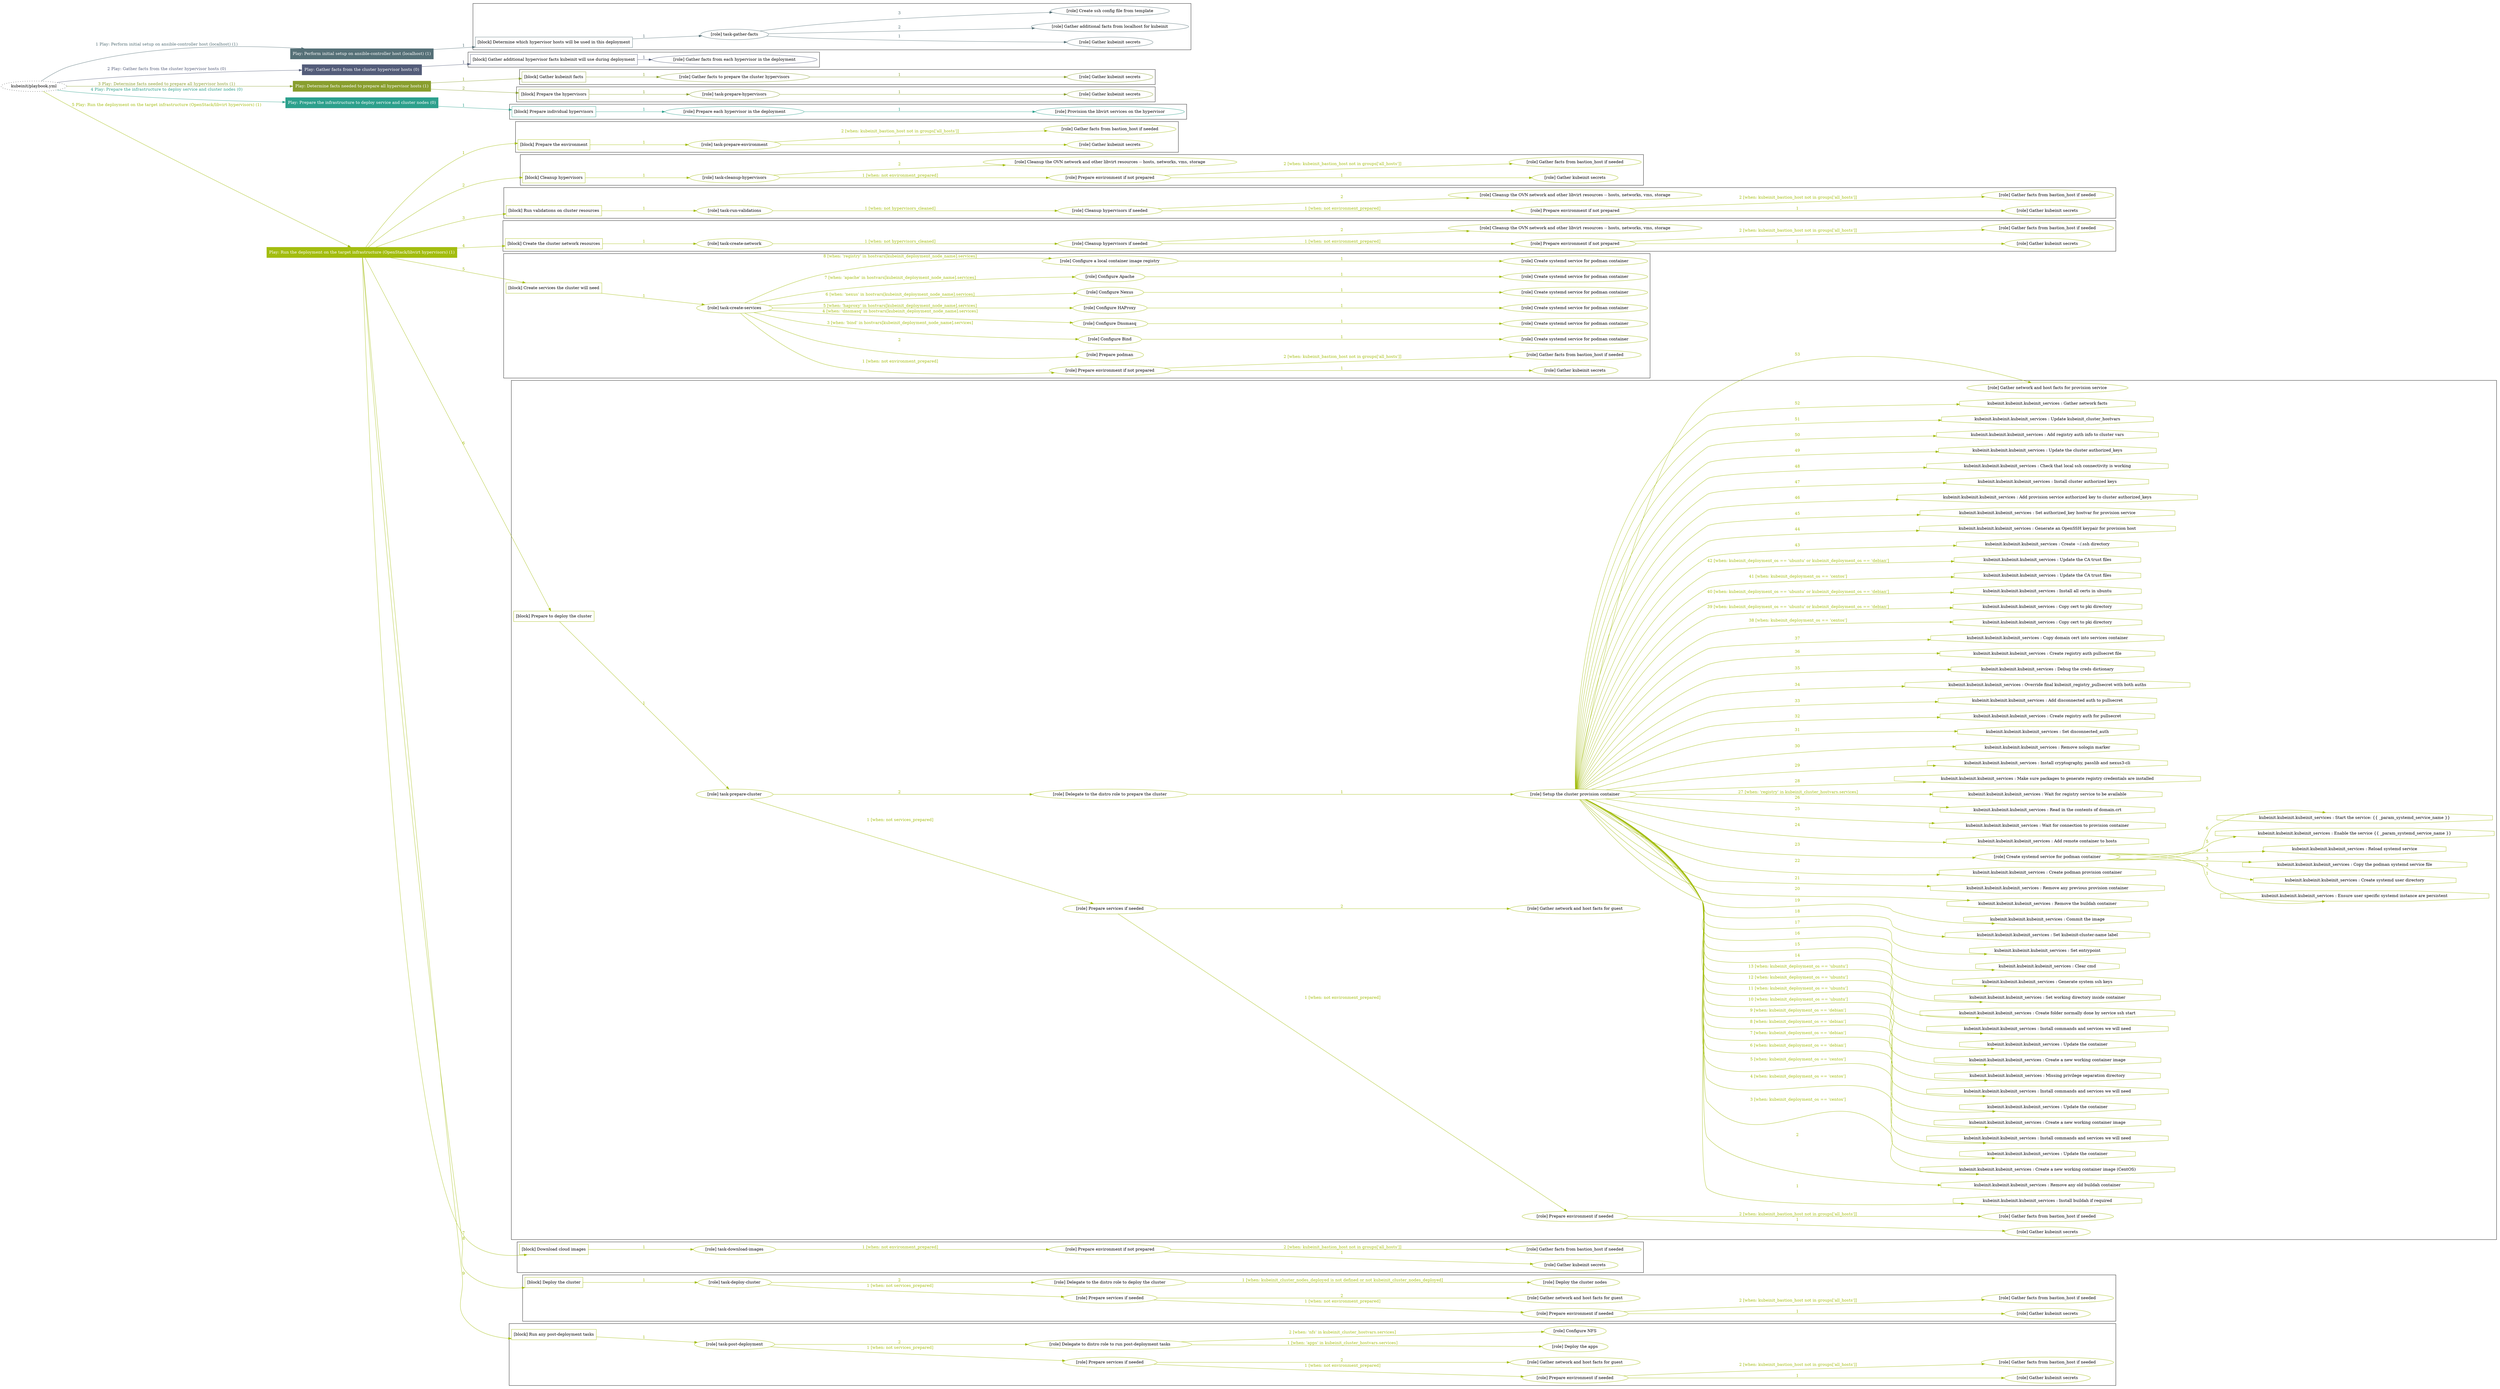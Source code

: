 digraph {
	graph [concentrate=true ordering=in rankdir=LR ratio=fill]
	edge [esep=5 sep=10]
	"kubeinit/playbook.yml" [URL="/home/runner/work/kubeinit/kubeinit/kubeinit/playbook.yml" id=playbook_a632f826 style=dotted]
	"kubeinit/playbook.yml" -> play_9674a303 [label="1 Play: Perform initial setup on ansible-controller host (localhost) (1)" color="#557077" fontcolor="#557077" id=edge_play_9674a303 labeltooltip="1 Play: Perform initial setup on ansible-controller host (localhost) (1)" tooltip="1 Play: Perform initial setup on ansible-controller host (localhost) (1)"]
	subgraph "Play: Perform initial setup on ansible-controller host (localhost) (1)" {
		play_9674a303 [label="Play: Perform initial setup on ansible-controller host (localhost) (1)" URL="/home/runner/work/kubeinit/kubeinit/kubeinit/playbook.yml" color="#557077" fontcolor="#ffffff" id=play_9674a303 shape=box style=filled tooltip=localhost]
		play_9674a303 -> block_162747a9 [label=1 color="#557077" fontcolor="#557077" id=edge_block_162747a9 labeltooltip=1 tooltip=1]
		subgraph cluster_block_162747a9 {
			block_162747a9 [label="[block] Determine which hypervisor hosts will be used in this deployment" URL="/home/runner/work/kubeinit/kubeinit/kubeinit/playbook.yml" color="#557077" id=block_162747a9 labeltooltip="Determine which hypervisor hosts will be used in this deployment" shape=box tooltip="Determine which hypervisor hosts will be used in this deployment"]
			block_162747a9 -> role_673b3d75 [label="1 " color="#557077" fontcolor="#557077" id=edge_role_673b3d75 labeltooltip="1 " tooltip="1 "]
			subgraph "task-gather-facts" {
				role_673b3d75 [label="[role] task-gather-facts" URL="/home/runner/work/kubeinit/kubeinit/kubeinit/playbook.yml" color="#557077" id=role_673b3d75 tooltip="task-gather-facts"]
				role_673b3d75 -> role_a5f816ec [label="1 " color="#557077" fontcolor="#557077" id=edge_role_a5f816ec labeltooltip="1 " tooltip="1 "]
				subgraph "Gather kubeinit secrets" {
					role_a5f816ec [label="[role] Gather kubeinit secrets" URL="/home/runner/.ansible/collections/ansible_collections/kubeinit/kubeinit/roles/kubeinit_prepare/tasks/build_hypervisors_group.yml" color="#557077" id=role_a5f816ec tooltip="Gather kubeinit secrets"]
				}
				role_673b3d75 -> role_d6e6ee54 [label="2 " color="#557077" fontcolor="#557077" id=edge_role_d6e6ee54 labeltooltip="2 " tooltip="2 "]
				subgraph "Gather additional facts from localhost for kubeinit" {
					role_d6e6ee54 [label="[role] Gather additional facts from localhost for kubeinit" URL="/home/runner/.ansible/collections/ansible_collections/kubeinit/kubeinit/roles/kubeinit_prepare/tasks/build_hypervisors_group.yml" color="#557077" id=role_d6e6ee54 tooltip="Gather additional facts from localhost for kubeinit"]
				}
				role_673b3d75 -> role_87aea44a [label="3 " color="#557077" fontcolor="#557077" id=edge_role_87aea44a labeltooltip="3 " tooltip="3 "]
				subgraph "Create ssh config file from template" {
					role_87aea44a [label="[role] Create ssh config file from template" URL="/home/runner/.ansible/collections/ansible_collections/kubeinit/kubeinit/roles/kubeinit_prepare/tasks/build_hypervisors_group.yml" color="#557077" id=role_87aea44a tooltip="Create ssh config file from template"]
				}
			}
		}
	}
	"kubeinit/playbook.yml" -> play_f3bf971f [label="2 Play: Gather facts from the cluster hypervisor hosts (0)" color="#535c79" fontcolor="#535c79" id=edge_play_f3bf971f labeltooltip="2 Play: Gather facts from the cluster hypervisor hosts (0)" tooltip="2 Play: Gather facts from the cluster hypervisor hosts (0)"]
	subgraph "Play: Gather facts from the cluster hypervisor hosts (0)" {
		play_f3bf971f [label="Play: Gather facts from the cluster hypervisor hosts (0)" URL="/home/runner/work/kubeinit/kubeinit/kubeinit/playbook.yml" color="#535c79" fontcolor="#ffffff" id=play_f3bf971f shape=box style=filled tooltip="Play: Gather facts from the cluster hypervisor hosts (0)"]
		play_f3bf971f -> block_d5301394 [label=1 color="#535c79" fontcolor="#535c79" id=edge_block_d5301394 labeltooltip=1 tooltip=1]
		subgraph cluster_block_d5301394 {
			block_d5301394 [label="[block] Gather additional hypervisor facts kubeinit will use during deployment" URL="/home/runner/work/kubeinit/kubeinit/kubeinit/playbook.yml" color="#535c79" id=block_d5301394 labeltooltip="Gather additional hypervisor facts kubeinit will use during deployment" shape=box tooltip="Gather additional hypervisor facts kubeinit will use during deployment"]
			block_d5301394 -> role_b87852f8 [label="1 " color="#535c79" fontcolor="#535c79" id=edge_role_b87852f8 labeltooltip="1 " tooltip="1 "]
			subgraph "Gather facts from each hypervisor in the deployment" {
				role_b87852f8 [label="[role] Gather facts from each hypervisor in the deployment" URL="/home/runner/work/kubeinit/kubeinit/kubeinit/playbook.yml" color="#535c79" id=role_b87852f8 tooltip="Gather facts from each hypervisor in the deployment"]
			}
		}
	}
	"kubeinit/playbook.yml" -> play_5647a0cd [label="3 Play: Determine facts needed to prepare all hypervisor hosts (1)" color="#899e2e" fontcolor="#899e2e" id=edge_play_5647a0cd labeltooltip="3 Play: Determine facts needed to prepare all hypervisor hosts (1)" tooltip="3 Play: Determine facts needed to prepare all hypervisor hosts (1)"]
	subgraph "Play: Determine facts needed to prepare all hypervisor hosts (1)" {
		play_5647a0cd [label="Play: Determine facts needed to prepare all hypervisor hosts (1)" URL="/home/runner/work/kubeinit/kubeinit/kubeinit/playbook.yml" color="#899e2e" fontcolor="#ffffff" id=play_5647a0cd shape=box style=filled tooltip=localhost]
		play_5647a0cd -> block_e08b53ac [label=1 color="#899e2e" fontcolor="#899e2e" id=edge_block_e08b53ac labeltooltip=1 tooltip=1]
		subgraph cluster_block_e08b53ac {
			block_e08b53ac [label="[block] Gather kubeinit facts" URL="/home/runner/work/kubeinit/kubeinit/kubeinit/playbook.yml" color="#899e2e" id=block_e08b53ac labeltooltip="Gather kubeinit facts" shape=box tooltip="Gather kubeinit facts"]
			block_e08b53ac -> role_13b5220b [label="1 " color="#899e2e" fontcolor="#899e2e" id=edge_role_13b5220b labeltooltip="1 " tooltip="1 "]
			subgraph "Gather facts to prepare the cluster hypervisors" {
				role_13b5220b [label="[role] Gather facts to prepare the cluster hypervisors" URL="/home/runner/work/kubeinit/kubeinit/kubeinit/playbook.yml" color="#899e2e" id=role_13b5220b tooltip="Gather facts to prepare the cluster hypervisors"]
				role_13b5220b -> role_8ccbd034 [label="1 " color="#899e2e" fontcolor="#899e2e" id=edge_role_8ccbd034 labeltooltip="1 " tooltip="1 "]
				subgraph "Gather kubeinit secrets" {
					role_8ccbd034 [label="[role] Gather kubeinit secrets" URL="/home/runner/.ansible/collections/ansible_collections/kubeinit/kubeinit/roles/kubeinit_prepare/tasks/gather_kubeinit_facts.yml" color="#899e2e" id=role_8ccbd034 tooltip="Gather kubeinit secrets"]
				}
			}
		}
		play_5647a0cd -> block_71c6e910 [label=2 color="#899e2e" fontcolor="#899e2e" id=edge_block_71c6e910 labeltooltip=2 tooltip=2]
		subgraph cluster_block_71c6e910 {
			block_71c6e910 [label="[block] Prepare the hypervisors" URL="/home/runner/work/kubeinit/kubeinit/kubeinit/playbook.yml" color="#899e2e" id=block_71c6e910 labeltooltip="Prepare the hypervisors" shape=box tooltip="Prepare the hypervisors"]
			block_71c6e910 -> role_43d01c28 [label="1 " color="#899e2e" fontcolor="#899e2e" id=edge_role_43d01c28 labeltooltip="1 " tooltip="1 "]
			subgraph "task-prepare-hypervisors" {
				role_43d01c28 [label="[role] task-prepare-hypervisors" URL="/home/runner/work/kubeinit/kubeinit/kubeinit/playbook.yml" color="#899e2e" id=role_43d01c28 tooltip="task-prepare-hypervisors"]
				role_43d01c28 -> role_349bad9b [label="1 " color="#899e2e" fontcolor="#899e2e" id=edge_role_349bad9b labeltooltip="1 " tooltip="1 "]
				subgraph "Gather kubeinit secrets" {
					role_349bad9b [label="[role] Gather kubeinit secrets" URL="/home/runner/.ansible/collections/ansible_collections/kubeinit/kubeinit/roles/kubeinit_prepare/tasks/gather_kubeinit_facts.yml" color="#899e2e" id=role_349bad9b tooltip="Gather kubeinit secrets"]
				}
			}
		}
	}
	"kubeinit/playbook.yml" -> play_9a07c97b [label="4 Play: Prepare the infrastructure to deploy service and cluster nodes (0)" color="#2ca08c" fontcolor="#2ca08c" id=edge_play_9a07c97b labeltooltip="4 Play: Prepare the infrastructure to deploy service and cluster nodes (0)" tooltip="4 Play: Prepare the infrastructure to deploy service and cluster nodes (0)"]
	subgraph "Play: Prepare the infrastructure to deploy service and cluster nodes (0)" {
		play_9a07c97b [label="Play: Prepare the infrastructure to deploy service and cluster nodes (0)" URL="/home/runner/work/kubeinit/kubeinit/kubeinit/playbook.yml" color="#2ca08c" fontcolor="#ffffff" id=play_9a07c97b shape=box style=filled tooltip="Play: Prepare the infrastructure to deploy service and cluster nodes (0)"]
		play_9a07c97b -> block_fed92675 [label=1 color="#2ca08c" fontcolor="#2ca08c" id=edge_block_fed92675 labeltooltip=1 tooltip=1]
		subgraph cluster_block_fed92675 {
			block_fed92675 [label="[block] Prepare individual hypervisors" URL="/home/runner/work/kubeinit/kubeinit/kubeinit/playbook.yml" color="#2ca08c" id=block_fed92675 labeltooltip="Prepare individual hypervisors" shape=box tooltip="Prepare individual hypervisors"]
			block_fed92675 -> role_569fb4f8 [label="1 " color="#2ca08c" fontcolor="#2ca08c" id=edge_role_569fb4f8 labeltooltip="1 " tooltip="1 "]
			subgraph "Prepare each hypervisor in the deployment" {
				role_569fb4f8 [label="[role] Prepare each hypervisor in the deployment" URL="/home/runner/work/kubeinit/kubeinit/kubeinit/playbook.yml" color="#2ca08c" id=role_569fb4f8 tooltip="Prepare each hypervisor in the deployment"]
				role_569fb4f8 -> role_07f8f0bb [label="1 " color="#2ca08c" fontcolor="#2ca08c" id=edge_role_07f8f0bb labeltooltip="1 " tooltip="1 "]
				subgraph "Provision the libvirt services on the hypervisor" {
					role_07f8f0bb [label="[role] Provision the libvirt services on the hypervisor" URL="/home/runner/.ansible/collections/ansible_collections/kubeinit/kubeinit/roles/kubeinit_prepare/tasks/prepare_hypervisor.yml" color="#2ca08c" id=role_07f8f0bb tooltip="Provision the libvirt services on the hypervisor"]
				}
			}
		}
	}
	"kubeinit/playbook.yml" -> play_1643a492 [label="5 Play: Run the deployment on the target infrastructure (OpenStack/libvirt hypervisors) (1)" color="#a3bd0f" fontcolor="#a3bd0f" id=edge_play_1643a492 labeltooltip="5 Play: Run the deployment on the target infrastructure (OpenStack/libvirt hypervisors) (1)" tooltip="5 Play: Run the deployment on the target infrastructure (OpenStack/libvirt hypervisors) (1)"]
	subgraph "Play: Run the deployment on the target infrastructure (OpenStack/libvirt hypervisors) (1)" {
		play_1643a492 [label="Play: Run the deployment on the target infrastructure (OpenStack/libvirt hypervisors) (1)" URL="/home/runner/work/kubeinit/kubeinit/kubeinit/playbook.yml" color="#a3bd0f" fontcolor="#ffffff" id=play_1643a492 shape=box style=filled tooltip=localhost]
		play_1643a492 -> block_18097b3b [label=1 color="#a3bd0f" fontcolor="#a3bd0f" id=edge_block_18097b3b labeltooltip=1 tooltip=1]
		subgraph cluster_block_18097b3b {
			block_18097b3b [label="[block] Prepare the environment" URL="/home/runner/work/kubeinit/kubeinit/kubeinit/playbook.yml" color="#a3bd0f" id=block_18097b3b labeltooltip="Prepare the environment" shape=box tooltip="Prepare the environment"]
			block_18097b3b -> role_00b7b7d6 [label="1 " color="#a3bd0f" fontcolor="#a3bd0f" id=edge_role_00b7b7d6 labeltooltip="1 " tooltip="1 "]
			subgraph "task-prepare-environment" {
				role_00b7b7d6 [label="[role] task-prepare-environment" URL="/home/runner/work/kubeinit/kubeinit/kubeinit/playbook.yml" color="#a3bd0f" id=role_00b7b7d6 tooltip="task-prepare-environment"]
				role_00b7b7d6 -> role_fbdf80bf [label="1 " color="#a3bd0f" fontcolor="#a3bd0f" id=edge_role_fbdf80bf labeltooltip="1 " tooltip="1 "]
				subgraph "Gather kubeinit secrets" {
					role_fbdf80bf [label="[role] Gather kubeinit secrets" URL="/home/runner/.ansible/collections/ansible_collections/kubeinit/kubeinit/roles/kubeinit_prepare/tasks/gather_kubeinit_facts.yml" color="#a3bd0f" id=role_fbdf80bf tooltip="Gather kubeinit secrets"]
				}
				role_00b7b7d6 -> role_d4a0616b [label="2 [when: kubeinit_bastion_host not in groups['all_hosts']]" color="#a3bd0f" fontcolor="#a3bd0f" id=edge_role_d4a0616b labeltooltip="2 [when: kubeinit_bastion_host not in groups['all_hosts']]" tooltip="2 [when: kubeinit_bastion_host not in groups['all_hosts']]"]
				subgraph "Gather facts from bastion_host if needed" {
					role_d4a0616b [label="[role] Gather facts from bastion_host if needed" URL="/home/runner/.ansible/collections/ansible_collections/kubeinit/kubeinit/roles/kubeinit_prepare/tasks/main.yml" color="#a3bd0f" id=role_d4a0616b tooltip="Gather facts from bastion_host if needed"]
				}
			}
		}
		play_1643a492 -> block_8260ab45 [label=2 color="#a3bd0f" fontcolor="#a3bd0f" id=edge_block_8260ab45 labeltooltip=2 tooltip=2]
		subgraph cluster_block_8260ab45 {
			block_8260ab45 [label="[block] Cleanup hypervisors" URL="/home/runner/work/kubeinit/kubeinit/kubeinit/playbook.yml" color="#a3bd0f" id=block_8260ab45 labeltooltip="Cleanup hypervisors" shape=box tooltip="Cleanup hypervisors"]
			block_8260ab45 -> role_1976cf3b [label="1 " color="#a3bd0f" fontcolor="#a3bd0f" id=edge_role_1976cf3b labeltooltip="1 " tooltip="1 "]
			subgraph "task-cleanup-hypervisors" {
				role_1976cf3b [label="[role] task-cleanup-hypervisors" URL="/home/runner/work/kubeinit/kubeinit/kubeinit/playbook.yml" color="#a3bd0f" id=role_1976cf3b tooltip="task-cleanup-hypervisors"]
				role_1976cf3b -> role_c8881a4a [label="1 [when: not environment_prepared]" color="#a3bd0f" fontcolor="#a3bd0f" id=edge_role_c8881a4a labeltooltip="1 [when: not environment_prepared]" tooltip="1 [when: not environment_prepared]"]
				subgraph "Prepare environment if not prepared" {
					role_c8881a4a [label="[role] Prepare environment if not prepared" URL="/home/runner/.ansible/collections/ansible_collections/kubeinit/kubeinit/roles/kubeinit_libvirt/tasks/cleanup_hypervisors.yml" color="#a3bd0f" id=role_c8881a4a tooltip="Prepare environment if not prepared"]
					role_c8881a4a -> role_481656c1 [label="1 " color="#a3bd0f" fontcolor="#a3bd0f" id=edge_role_481656c1 labeltooltip="1 " tooltip="1 "]
					subgraph "Gather kubeinit secrets" {
						role_481656c1 [label="[role] Gather kubeinit secrets" URL="/home/runner/.ansible/collections/ansible_collections/kubeinit/kubeinit/roles/kubeinit_prepare/tasks/gather_kubeinit_facts.yml" color="#a3bd0f" id=role_481656c1 tooltip="Gather kubeinit secrets"]
					}
					role_c8881a4a -> role_919a9567 [label="2 [when: kubeinit_bastion_host not in groups['all_hosts']]" color="#a3bd0f" fontcolor="#a3bd0f" id=edge_role_919a9567 labeltooltip="2 [when: kubeinit_bastion_host not in groups['all_hosts']]" tooltip="2 [when: kubeinit_bastion_host not in groups['all_hosts']]"]
					subgraph "Gather facts from bastion_host if needed" {
						role_919a9567 [label="[role] Gather facts from bastion_host if needed" URL="/home/runner/.ansible/collections/ansible_collections/kubeinit/kubeinit/roles/kubeinit_prepare/tasks/main.yml" color="#a3bd0f" id=role_919a9567 tooltip="Gather facts from bastion_host if needed"]
					}
				}
				role_1976cf3b -> role_fd5755ea [label="2 " color="#a3bd0f" fontcolor="#a3bd0f" id=edge_role_fd5755ea labeltooltip="2 " tooltip="2 "]
				subgraph "Cleanup the OVN network and other libvirt resources -- hosts, networks, vms, storage" {
					role_fd5755ea [label="[role] Cleanup the OVN network and other libvirt resources -- hosts, networks, vms, storage" URL="/home/runner/.ansible/collections/ansible_collections/kubeinit/kubeinit/roles/kubeinit_libvirt/tasks/cleanup_hypervisors.yml" color="#a3bd0f" id=role_fd5755ea tooltip="Cleanup the OVN network and other libvirt resources -- hosts, networks, vms, storage"]
				}
			}
		}
		play_1643a492 -> block_39700ca4 [label=3 color="#a3bd0f" fontcolor="#a3bd0f" id=edge_block_39700ca4 labeltooltip=3 tooltip=3]
		subgraph cluster_block_39700ca4 {
			block_39700ca4 [label="[block] Run validations on cluster resources" URL="/home/runner/work/kubeinit/kubeinit/kubeinit/playbook.yml" color="#a3bd0f" id=block_39700ca4 labeltooltip="Run validations on cluster resources" shape=box tooltip="Run validations on cluster resources"]
			block_39700ca4 -> role_9ddbf188 [label="1 " color="#a3bd0f" fontcolor="#a3bd0f" id=edge_role_9ddbf188 labeltooltip="1 " tooltip="1 "]
			subgraph "task-run-validations" {
				role_9ddbf188 [label="[role] task-run-validations" URL="/home/runner/work/kubeinit/kubeinit/kubeinit/playbook.yml" color="#a3bd0f" id=role_9ddbf188 tooltip="task-run-validations"]
				role_9ddbf188 -> role_b42ff6dc [label="1 [when: not hypervisors_cleaned]" color="#a3bd0f" fontcolor="#a3bd0f" id=edge_role_b42ff6dc labeltooltip="1 [when: not hypervisors_cleaned]" tooltip="1 [when: not hypervisors_cleaned]"]
				subgraph "Cleanup hypervisors if needed" {
					role_b42ff6dc [label="[role] Cleanup hypervisors if needed" URL="/home/runner/.ansible/collections/ansible_collections/kubeinit/kubeinit/roles/kubeinit_validations/tasks/main.yml" color="#a3bd0f" id=role_b42ff6dc tooltip="Cleanup hypervisors if needed"]
					role_b42ff6dc -> role_413d329e [label="1 [when: not environment_prepared]" color="#a3bd0f" fontcolor="#a3bd0f" id=edge_role_413d329e labeltooltip="1 [when: not environment_prepared]" tooltip="1 [when: not environment_prepared]"]
					subgraph "Prepare environment if not prepared" {
						role_413d329e [label="[role] Prepare environment if not prepared" URL="/home/runner/.ansible/collections/ansible_collections/kubeinit/kubeinit/roles/kubeinit_libvirt/tasks/cleanup_hypervisors.yml" color="#a3bd0f" id=role_413d329e tooltip="Prepare environment if not prepared"]
						role_413d329e -> role_e9f47e0f [label="1 " color="#a3bd0f" fontcolor="#a3bd0f" id=edge_role_e9f47e0f labeltooltip="1 " tooltip="1 "]
						subgraph "Gather kubeinit secrets" {
							role_e9f47e0f [label="[role] Gather kubeinit secrets" URL="/home/runner/.ansible/collections/ansible_collections/kubeinit/kubeinit/roles/kubeinit_prepare/tasks/gather_kubeinit_facts.yml" color="#a3bd0f" id=role_e9f47e0f tooltip="Gather kubeinit secrets"]
						}
						role_413d329e -> role_eae84cd3 [label="2 [when: kubeinit_bastion_host not in groups['all_hosts']]" color="#a3bd0f" fontcolor="#a3bd0f" id=edge_role_eae84cd3 labeltooltip="2 [when: kubeinit_bastion_host not in groups['all_hosts']]" tooltip="2 [when: kubeinit_bastion_host not in groups['all_hosts']]"]
						subgraph "Gather facts from bastion_host if needed" {
							role_eae84cd3 [label="[role] Gather facts from bastion_host if needed" URL="/home/runner/.ansible/collections/ansible_collections/kubeinit/kubeinit/roles/kubeinit_prepare/tasks/main.yml" color="#a3bd0f" id=role_eae84cd3 tooltip="Gather facts from bastion_host if needed"]
						}
					}
					role_b42ff6dc -> role_c3348db7 [label="2 " color="#a3bd0f" fontcolor="#a3bd0f" id=edge_role_c3348db7 labeltooltip="2 " tooltip="2 "]
					subgraph "Cleanup the OVN network and other libvirt resources -- hosts, networks, vms, storage" {
						role_c3348db7 [label="[role] Cleanup the OVN network and other libvirt resources -- hosts, networks, vms, storage" URL="/home/runner/.ansible/collections/ansible_collections/kubeinit/kubeinit/roles/kubeinit_libvirt/tasks/cleanup_hypervisors.yml" color="#a3bd0f" id=role_c3348db7 tooltip="Cleanup the OVN network and other libvirt resources -- hosts, networks, vms, storage"]
					}
				}
			}
		}
		play_1643a492 -> block_70391fe6 [label=4 color="#a3bd0f" fontcolor="#a3bd0f" id=edge_block_70391fe6 labeltooltip=4 tooltip=4]
		subgraph cluster_block_70391fe6 {
			block_70391fe6 [label="[block] Create the cluster network resources" URL="/home/runner/work/kubeinit/kubeinit/kubeinit/playbook.yml" color="#a3bd0f" id=block_70391fe6 labeltooltip="Create the cluster network resources" shape=box tooltip="Create the cluster network resources"]
			block_70391fe6 -> role_8db667fd [label="1 " color="#a3bd0f" fontcolor="#a3bd0f" id=edge_role_8db667fd labeltooltip="1 " tooltip="1 "]
			subgraph "task-create-network" {
				role_8db667fd [label="[role] task-create-network" URL="/home/runner/work/kubeinit/kubeinit/kubeinit/playbook.yml" color="#a3bd0f" id=role_8db667fd tooltip="task-create-network"]
				role_8db667fd -> role_746013b9 [label="1 [when: not hypervisors_cleaned]" color="#a3bd0f" fontcolor="#a3bd0f" id=edge_role_746013b9 labeltooltip="1 [when: not hypervisors_cleaned]" tooltip="1 [when: not hypervisors_cleaned]"]
				subgraph "Cleanup hypervisors if needed" {
					role_746013b9 [label="[role] Cleanup hypervisors if needed" URL="/home/runner/.ansible/collections/ansible_collections/kubeinit/kubeinit/roles/kubeinit_libvirt/tasks/create_network.yml" color="#a3bd0f" id=role_746013b9 tooltip="Cleanup hypervisors if needed"]
					role_746013b9 -> role_22a2e00e [label="1 [when: not environment_prepared]" color="#a3bd0f" fontcolor="#a3bd0f" id=edge_role_22a2e00e labeltooltip="1 [when: not environment_prepared]" tooltip="1 [when: not environment_prepared]"]
					subgraph "Prepare environment if not prepared" {
						role_22a2e00e [label="[role] Prepare environment if not prepared" URL="/home/runner/.ansible/collections/ansible_collections/kubeinit/kubeinit/roles/kubeinit_libvirt/tasks/cleanup_hypervisors.yml" color="#a3bd0f" id=role_22a2e00e tooltip="Prepare environment if not prepared"]
						role_22a2e00e -> role_8500677a [label="1 " color="#a3bd0f" fontcolor="#a3bd0f" id=edge_role_8500677a labeltooltip="1 " tooltip="1 "]
						subgraph "Gather kubeinit secrets" {
							role_8500677a [label="[role] Gather kubeinit secrets" URL="/home/runner/.ansible/collections/ansible_collections/kubeinit/kubeinit/roles/kubeinit_prepare/tasks/gather_kubeinit_facts.yml" color="#a3bd0f" id=role_8500677a tooltip="Gather kubeinit secrets"]
						}
						role_22a2e00e -> role_fd6ff524 [label="2 [when: kubeinit_bastion_host not in groups['all_hosts']]" color="#a3bd0f" fontcolor="#a3bd0f" id=edge_role_fd6ff524 labeltooltip="2 [when: kubeinit_bastion_host not in groups['all_hosts']]" tooltip="2 [when: kubeinit_bastion_host not in groups['all_hosts']]"]
						subgraph "Gather facts from bastion_host if needed" {
							role_fd6ff524 [label="[role] Gather facts from bastion_host if needed" URL="/home/runner/.ansible/collections/ansible_collections/kubeinit/kubeinit/roles/kubeinit_prepare/tasks/main.yml" color="#a3bd0f" id=role_fd6ff524 tooltip="Gather facts from bastion_host if needed"]
						}
					}
					role_746013b9 -> role_bcd29d17 [label="2 " color="#a3bd0f" fontcolor="#a3bd0f" id=edge_role_bcd29d17 labeltooltip="2 " tooltip="2 "]
					subgraph "Cleanup the OVN network and other libvirt resources -- hosts, networks, vms, storage" {
						role_bcd29d17 [label="[role] Cleanup the OVN network and other libvirt resources -- hosts, networks, vms, storage" URL="/home/runner/.ansible/collections/ansible_collections/kubeinit/kubeinit/roles/kubeinit_libvirt/tasks/cleanup_hypervisors.yml" color="#a3bd0f" id=role_bcd29d17 tooltip="Cleanup the OVN network and other libvirt resources -- hosts, networks, vms, storage"]
					}
				}
			}
		}
		play_1643a492 -> block_edff2109 [label=5 color="#a3bd0f" fontcolor="#a3bd0f" id=edge_block_edff2109 labeltooltip=5 tooltip=5]
		subgraph cluster_block_edff2109 {
			block_edff2109 [label="[block] Create services the cluster will need" URL="/home/runner/work/kubeinit/kubeinit/kubeinit/playbook.yml" color="#a3bd0f" id=block_edff2109 labeltooltip="Create services the cluster will need" shape=box tooltip="Create services the cluster will need"]
			block_edff2109 -> role_fa758412 [label="1 " color="#a3bd0f" fontcolor="#a3bd0f" id=edge_role_fa758412 labeltooltip="1 " tooltip="1 "]
			subgraph "task-create-services" {
				role_fa758412 [label="[role] task-create-services" URL="/home/runner/work/kubeinit/kubeinit/kubeinit/playbook.yml" color="#a3bd0f" id=role_fa758412 tooltip="task-create-services"]
				role_fa758412 -> role_e5d3b165 [label="1 [when: not environment_prepared]" color="#a3bd0f" fontcolor="#a3bd0f" id=edge_role_e5d3b165 labeltooltip="1 [when: not environment_prepared]" tooltip="1 [when: not environment_prepared]"]
				subgraph "Prepare environment if not prepared" {
					role_e5d3b165 [label="[role] Prepare environment if not prepared" URL="/home/runner/.ansible/collections/ansible_collections/kubeinit/kubeinit/roles/kubeinit_services/tasks/main.yml" color="#a3bd0f" id=role_e5d3b165 tooltip="Prepare environment if not prepared"]
					role_e5d3b165 -> role_1b79c8d8 [label="1 " color="#a3bd0f" fontcolor="#a3bd0f" id=edge_role_1b79c8d8 labeltooltip="1 " tooltip="1 "]
					subgraph "Gather kubeinit secrets" {
						role_1b79c8d8 [label="[role] Gather kubeinit secrets" URL="/home/runner/.ansible/collections/ansible_collections/kubeinit/kubeinit/roles/kubeinit_prepare/tasks/gather_kubeinit_facts.yml" color="#a3bd0f" id=role_1b79c8d8 tooltip="Gather kubeinit secrets"]
					}
					role_e5d3b165 -> role_118948b8 [label="2 [when: kubeinit_bastion_host not in groups['all_hosts']]" color="#a3bd0f" fontcolor="#a3bd0f" id=edge_role_118948b8 labeltooltip="2 [when: kubeinit_bastion_host not in groups['all_hosts']]" tooltip="2 [when: kubeinit_bastion_host not in groups['all_hosts']]"]
					subgraph "Gather facts from bastion_host if needed" {
						role_118948b8 [label="[role] Gather facts from bastion_host if needed" URL="/home/runner/.ansible/collections/ansible_collections/kubeinit/kubeinit/roles/kubeinit_prepare/tasks/main.yml" color="#a3bd0f" id=role_118948b8 tooltip="Gather facts from bastion_host if needed"]
					}
				}
				role_fa758412 -> role_8b3b28e1 [label="2 " color="#a3bd0f" fontcolor="#a3bd0f" id=edge_role_8b3b28e1 labeltooltip="2 " tooltip="2 "]
				subgraph "Prepare podman" {
					role_8b3b28e1 [label="[role] Prepare podman" URL="/home/runner/.ansible/collections/ansible_collections/kubeinit/kubeinit/roles/kubeinit_services/tasks/00_create_service_pod.yml" color="#a3bd0f" id=role_8b3b28e1 tooltip="Prepare podman"]
				}
				role_fa758412 -> role_2676d6cc [label="3 [when: 'bind' in hostvars[kubeinit_deployment_node_name].services]" color="#a3bd0f" fontcolor="#a3bd0f" id=edge_role_2676d6cc labeltooltip="3 [when: 'bind' in hostvars[kubeinit_deployment_node_name].services]" tooltip="3 [when: 'bind' in hostvars[kubeinit_deployment_node_name].services]"]
				subgraph "Configure Bind" {
					role_2676d6cc [label="[role] Configure Bind" URL="/home/runner/.ansible/collections/ansible_collections/kubeinit/kubeinit/roles/kubeinit_services/tasks/start_services_containers.yml" color="#a3bd0f" id=role_2676d6cc tooltip="Configure Bind"]
					role_2676d6cc -> role_6d301a77 [label="1 " color="#a3bd0f" fontcolor="#a3bd0f" id=edge_role_6d301a77 labeltooltip="1 " tooltip="1 "]
					subgraph "Create systemd service for podman container" {
						role_6d301a77 [label="[role] Create systemd service for podman container" URL="/home/runner/.ansible/collections/ansible_collections/kubeinit/kubeinit/roles/kubeinit_bind/tasks/main.yml" color="#a3bd0f" id=role_6d301a77 tooltip="Create systemd service for podman container"]
					}
				}
				role_fa758412 -> role_3a12a808 [label="4 [when: 'dnsmasq' in hostvars[kubeinit_deployment_node_name].services]" color="#a3bd0f" fontcolor="#a3bd0f" id=edge_role_3a12a808 labeltooltip="4 [when: 'dnsmasq' in hostvars[kubeinit_deployment_node_name].services]" tooltip="4 [when: 'dnsmasq' in hostvars[kubeinit_deployment_node_name].services]"]
				subgraph "Configure Dnsmasq" {
					role_3a12a808 [label="[role] Configure Dnsmasq" URL="/home/runner/.ansible/collections/ansible_collections/kubeinit/kubeinit/roles/kubeinit_services/tasks/start_services_containers.yml" color="#a3bd0f" id=role_3a12a808 tooltip="Configure Dnsmasq"]
					role_3a12a808 -> role_bfb349fb [label="1 " color="#a3bd0f" fontcolor="#a3bd0f" id=edge_role_bfb349fb labeltooltip="1 " tooltip="1 "]
					subgraph "Create systemd service for podman container" {
						role_bfb349fb [label="[role] Create systemd service for podman container" URL="/home/runner/.ansible/collections/ansible_collections/kubeinit/kubeinit/roles/kubeinit_dnsmasq/tasks/main.yml" color="#a3bd0f" id=role_bfb349fb tooltip="Create systemd service for podman container"]
					}
				}
				role_fa758412 -> role_cd563d9e [label="5 [when: 'haproxy' in hostvars[kubeinit_deployment_node_name].services]" color="#a3bd0f" fontcolor="#a3bd0f" id=edge_role_cd563d9e labeltooltip="5 [when: 'haproxy' in hostvars[kubeinit_deployment_node_name].services]" tooltip="5 [when: 'haproxy' in hostvars[kubeinit_deployment_node_name].services]"]
				subgraph "Configure HAProxy" {
					role_cd563d9e [label="[role] Configure HAProxy" URL="/home/runner/.ansible/collections/ansible_collections/kubeinit/kubeinit/roles/kubeinit_services/tasks/start_services_containers.yml" color="#a3bd0f" id=role_cd563d9e tooltip="Configure HAProxy"]
					role_cd563d9e -> role_37466e2c [label="1 " color="#a3bd0f" fontcolor="#a3bd0f" id=edge_role_37466e2c labeltooltip="1 " tooltip="1 "]
					subgraph "Create systemd service for podman container" {
						role_37466e2c [label="[role] Create systemd service for podman container" URL="/home/runner/.ansible/collections/ansible_collections/kubeinit/kubeinit/roles/kubeinit_haproxy/tasks/main.yml" color="#a3bd0f" id=role_37466e2c tooltip="Create systemd service for podman container"]
					}
				}
				role_fa758412 -> role_9056a008 [label="6 [when: 'nexus' in hostvars[kubeinit_deployment_node_name].services]" color="#a3bd0f" fontcolor="#a3bd0f" id=edge_role_9056a008 labeltooltip="6 [when: 'nexus' in hostvars[kubeinit_deployment_node_name].services]" tooltip="6 [when: 'nexus' in hostvars[kubeinit_deployment_node_name].services]"]
				subgraph "Configure Nexus" {
					role_9056a008 [label="[role] Configure Nexus" URL="/home/runner/.ansible/collections/ansible_collections/kubeinit/kubeinit/roles/kubeinit_services/tasks/start_services_containers.yml" color="#a3bd0f" id=role_9056a008 tooltip="Configure Nexus"]
					role_9056a008 -> role_2a1ca858 [label="1 " color="#a3bd0f" fontcolor="#a3bd0f" id=edge_role_2a1ca858 labeltooltip="1 " tooltip="1 "]
					subgraph "Create systemd service for podman container" {
						role_2a1ca858 [label="[role] Create systemd service for podman container" URL="/home/runner/.ansible/collections/ansible_collections/kubeinit/kubeinit/roles/kubeinit_nexus/tasks/main.yml" color="#a3bd0f" id=role_2a1ca858 tooltip="Create systemd service for podman container"]
					}
				}
				role_fa758412 -> role_5c024c2c [label="7 [when: 'apache' in hostvars[kubeinit_deployment_node_name].services]" color="#a3bd0f" fontcolor="#a3bd0f" id=edge_role_5c024c2c labeltooltip="7 [when: 'apache' in hostvars[kubeinit_deployment_node_name].services]" tooltip="7 [when: 'apache' in hostvars[kubeinit_deployment_node_name].services]"]
				subgraph "Configure Apache" {
					role_5c024c2c [label="[role] Configure Apache" URL="/home/runner/.ansible/collections/ansible_collections/kubeinit/kubeinit/roles/kubeinit_services/tasks/start_services_containers.yml" color="#a3bd0f" id=role_5c024c2c tooltip="Configure Apache"]
					role_5c024c2c -> role_fde92866 [label="1 " color="#a3bd0f" fontcolor="#a3bd0f" id=edge_role_fde92866 labeltooltip="1 " tooltip="1 "]
					subgraph "Create systemd service for podman container" {
						role_fde92866 [label="[role] Create systemd service for podman container" URL="/home/runner/.ansible/collections/ansible_collections/kubeinit/kubeinit/roles/kubeinit_apache/tasks/main.yml" color="#a3bd0f" id=role_fde92866 tooltip="Create systemd service for podman container"]
					}
				}
				role_fa758412 -> role_020e8147 [label="8 [when: 'registry' in hostvars[kubeinit_deployment_node_name].services]" color="#a3bd0f" fontcolor="#a3bd0f" id=edge_role_020e8147 labeltooltip="8 [when: 'registry' in hostvars[kubeinit_deployment_node_name].services]" tooltip="8 [when: 'registry' in hostvars[kubeinit_deployment_node_name].services]"]
				subgraph "Configure a local container image registry" {
					role_020e8147 [label="[role] Configure a local container image registry" URL="/home/runner/.ansible/collections/ansible_collections/kubeinit/kubeinit/roles/kubeinit_services/tasks/start_services_containers.yml" color="#a3bd0f" id=role_020e8147 tooltip="Configure a local container image registry"]
					role_020e8147 -> role_813ffc84 [label="1 " color="#a3bd0f" fontcolor="#a3bd0f" id=edge_role_813ffc84 labeltooltip="1 " tooltip="1 "]
					subgraph "Create systemd service for podman container" {
						role_813ffc84 [label="[role] Create systemd service for podman container" URL="/home/runner/.ansible/collections/ansible_collections/kubeinit/kubeinit/roles/kubeinit_registry/tasks/main.yml" color="#a3bd0f" id=role_813ffc84 tooltip="Create systemd service for podman container"]
					}
				}
			}
		}
		play_1643a492 -> block_388df1fc [label=6 color="#a3bd0f" fontcolor="#a3bd0f" id=edge_block_388df1fc labeltooltip=6 tooltip=6]
		subgraph cluster_block_388df1fc {
			block_388df1fc [label="[block] Prepare to deploy the cluster" URL="/home/runner/work/kubeinit/kubeinit/kubeinit/playbook.yml" color="#a3bd0f" id=block_388df1fc labeltooltip="Prepare to deploy the cluster" shape=box tooltip="Prepare to deploy the cluster"]
			block_388df1fc -> role_41d54050 [label="1 " color="#a3bd0f" fontcolor="#a3bd0f" id=edge_role_41d54050 labeltooltip="1 " tooltip="1 "]
			subgraph "task-prepare-cluster" {
				role_41d54050 [label="[role] task-prepare-cluster" URL="/home/runner/work/kubeinit/kubeinit/kubeinit/playbook.yml" color="#a3bd0f" id=role_41d54050 tooltip="task-prepare-cluster"]
				role_41d54050 -> role_d662a23c [label="1 [when: not services_prepared]" color="#a3bd0f" fontcolor="#a3bd0f" id=edge_role_d662a23c labeltooltip="1 [when: not services_prepared]" tooltip="1 [when: not services_prepared]"]
				subgraph "Prepare services if needed" {
					role_d662a23c [label="[role] Prepare services if needed" URL="/home/runner/.ansible/collections/ansible_collections/kubeinit/kubeinit/roles/kubeinit_prepare/tasks/prepare_cluster.yml" color="#a3bd0f" id=role_d662a23c tooltip="Prepare services if needed"]
					role_d662a23c -> role_fd85d5a9 [label="1 [when: not environment_prepared]" color="#a3bd0f" fontcolor="#a3bd0f" id=edge_role_fd85d5a9 labeltooltip="1 [when: not environment_prepared]" tooltip="1 [when: not environment_prepared]"]
					subgraph "Prepare environment if needed" {
						role_fd85d5a9 [label="[role] Prepare environment if needed" URL="/home/runner/.ansible/collections/ansible_collections/kubeinit/kubeinit/roles/kubeinit_services/tasks/prepare_services.yml" color="#a3bd0f" id=role_fd85d5a9 tooltip="Prepare environment if needed"]
						role_fd85d5a9 -> role_25f4d94a [label="1 " color="#a3bd0f" fontcolor="#a3bd0f" id=edge_role_25f4d94a labeltooltip="1 " tooltip="1 "]
						subgraph "Gather kubeinit secrets" {
							role_25f4d94a [label="[role] Gather kubeinit secrets" URL="/home/runner/.ansible/collections/ansible_collections/kubeinit/kubeinit/roles/kubeinit_prepare/tasks/gather_kubeinit_facts.yml" color="#a3bd0f" id=role_25f4d94a tooltip="Gather kubeinit secrets"]
						}
						role_fd85d5a9 -> role_42df51a0 [label="2 [when: kubeinit_bastion_host not in groups['all_hosts']]" color="#a3bd0f" fontcolor="#a3bd0f" id=edge_role_42df51a0 labeltooltip="2 [when: kubeinit_bastion_host not in groups['all_hosts']]" tooltip="2 [when: kubeinit_bastion_host not in groups['all_hosts']]"]
						subgraph "Gather facts from bastion_host if needed" {
							role_42df51a0 [label="[role] Gather facts from bastion_host if needed" URL="/home/runner/.ansible/collections/ansible_collections/kubeinit/kubeinit/roles/kubeinit_prepare/tasks/main.yml" color="#a3bd0f" id=role_42df51a0 tooltip="Gather facts from bastion_host if needed"]
						}
					}
					role_d662a23c -> role_9b318ad6 [label="2 " color="#a3bd0f" fontcolor="#a3bd0f" id=edge_role_9b318ad6 labeltooltip="2 " tooltip="2 "]
					subgraph "Gather network and host facts for guest" {
						role_9b318ad6 [label="[role] Gather network and host facts for guest" URL="/home/runner/.ansible/collections/ansible_collections/kubeinit/kubeinit/roles/kubeinit_services/tasks/prepare_services.yml" color="#a3bd0f" id=role_9b318ad6 tooltip="Gather network and host facts for guest"]
					}
				}
				role_41d54050 -> role_f2ef6b44 [label="2 " color="#a3bd0f" fontcolor="#a3bd0f" id=edge_role_f2ef6b44 labeltooltip="2 " tooltip="2 "]
				subgraph "Delegate to the distro role to prepare the cluster" {
					role_f2ef6b44 [label="[role] Delegate to the distro role to prepare the cluster" URL="/home/runner/.ansible/collections/ansible_collections/kubeinit/kubeinit/roles/kubeinit_prepare/tasks/prepare_cluster.yml" color="#a3bd0f" id=role_f2ef6b44 tooltip="Delegate to the distro role to prepare the cluster"]
					role_f2ef6b44 -> role_901cb466 [label="1 " color="#a3bd0f" fontcolor="#a3bd0f" id=edge_role_901cb466 labeltooltip="1 " tooltip="1 "]
					subgraph "Setup the cluster provision container" {
						role_901cb466 [label="[role] Setup the cluster provision container" URL="/home/runner/.ansible/collections/ansible_collections/kubeinit/kubeinit/roles/kubeinit_cdk/tasks/prepare_cluster.yml" color="#a3bd0f" id=role_901cb466 tooltip="Setup the cluster provision container"]
						task_fcd7551c [label="kubeinit.kubeinit.kubeinit_services : Install buildah if required" URL="/home/runner/.ansible/collections/ansible_collections/kubeinit/kubeinit/roles/kubeinit_services/tasks/create_provision_container.yml" color="#a3bd0f" id=task_fcd7551c shape=octagon tooltip="kubeinit.kubeinit.kubeinit_services : Install buildah if required"]
						role_901cb466 -> task_fcd7551c [label="1 " color="#a3bd0f" fontcolor="#a3bd0f" id=edge_task_fcd7551c labeltooltip="1 " tooltip="1 "]
						task_73c67b58 [label="kubeinit.kubeinit.kubeinit_services : Remove any old buildah container" URL="/home/runner/.ansible/collections/ansible_collections/kubeinit/kubeinit/roles/kubeinit_services/tasks/create_provision_container.yml" color="#a3bd0f" id=task_73c67b58 shape=octagon tooltip="kubeinit.kubeinit.kubeinit_services : Remove any old buildah container"]
						role_901cb466 -> task_73c67b58 [label="2 " color="#a3bd0f" fontcolor="#a3bd0f" id=edge_task_73c67b58 labeltooltip="2 " tooltip="2 "]
						task_13e5c1d4 [label="kubeinit.kubeinit.kubeinit_services : Create a new working container image (CentOS)" URL="/home/runner/.ansible/collections/ansible_collections/kubeinit/kubeinit/roles/kubeinit_services/tasks/create_provision_container.yml" color="#a3bd0f" id=task_13e5c1d4 shape=octagon tooltip="kubeinit.kubeinit.kubeinit_services : Create a new working container image (CentOS)"]
						role_901cb466 -> task_13e5c1d4 [label="3 [when: kubeinit_deployment_os == 'centos']" color="#a3bd0f" fontcolor="#a3bd0f" id=edge_task_13e5c1d4 labeltooltip="3 [when: kubeinit_deployment_os == 'centos']" tooltip="3 [when: kubeinit_deployment_os == 'centos']"]
						task_4dbe24b9 [label="kubeinit.kubeinit.kubeinit_services : Update the container" URL="/home/runner/.ansible/collections/ansible_collections/kubeinit/kubeinit/roles/kubeinit_services/tasks/create_provision_container.yml" color="#a3bd0f" id=task_4dbe24b9 shape=octagon tooltip="kubeinit.kubeinit.kubeinit_services : Update the container"]
						role_901cb466 -> task_4dbe24b9 [label="4 [when: kubeinit_deployment_os == 'centos']" color="#a3bd0f" fontcolor="#a3bd0f" id=edge_task_4dbe24b9 labeltooltip="4 [when: kubeinit_deployment_os == 'centos']" tooltip="4 [when: kubeinit_deployment_os == 'centos']"]
						task_deccc1cb [label="kubeinit.kubeinit.kubeinit_services : Install commands and services we will need" URL="/home/runner/.ansible/collections/ansible_collections/kubeinit/kubeinit/roles/kubeinit_services/tasks/create_provision_container.yml" color="#a3bd0f" id=task_deccc1cb shape=octagon tooltip="kubeinit.kubeinit.kubeinit_services : Install commands and services we will need"]
						role_901cb466 -> task_deccc1cb [label="5 [when: kubeinit_deployment_os == 'centos']" color="#a3bd0f" fontcolor="#a3bd0f" id=edge_task_deccc1cb labeltooltip="5 [when: kubeinit_deployment_os == 'centos']" tooltip="5 [when: kubeinit_deployment_os == 'centos']"]
						task_34091145 [label="kubeinit.kubeinit.kubeinit_services : Create a new working container image" URL="/home/runner/.ansible/collections/ansible_collections/kubeinit/kubeinit/roles/kubeinit_services/tasks/create_provision_container.yml" color="#a3bd0f" id=task_34091145 shape=octagon tooltip="kubeinit.kubeinit.kubeinit_services : Create a new working container image"]
						role_901cb466 -> task_34091145 [label="6 [when: kubeinit_deployment_os == 'debian']" color="#a3bd0f" fontcolor="#a3bd0f" id=edge_task_34091145 labeltooltip="6 [when: kubeinit_deployment_os == 'debian']" tooltip="6 [when: kubeinit_deployment_os == 'debian']"]
						task_697385b8 [label="kubeinit.kubeinit.kubeinit_services : Update the container" URL="/home/runner/.ansible/collections/ansible_collections/kubeinit/kubeinit/roles/kubeinit_services/tasks/create_provision_container.yml" color="#a3bd0f" id=task_697385b8 shape=octagon tooltip="kubeinit.kubeinit.kubeinit_services : Update the container"]
						role_901cb466 -> task_697385b8 [label="7 [when: kubeinit_deployment_os == 'debian']" color="#a3bd0f" fontcolor="#a3bd0f" id=edge_task_697385b8 labeltooltip="7 [when: kubeinit_deployment_os == 'debian']" tooltip="7 [when: kubeinit_deployment_os == 'debian']"]
						task_afb4633b [label="kubeinit.kubeinit.kubeinit_services : Install commands and services we will need" URL="/home/runner/.ansible/collections/ansible_collections/kubeinit/kubeinit/roles/kubeinit_services/tasks/create_provision_container.yml" color="#a3bd0f" id=task_afb4633b shape=octagon tooltip="kubeinit.kubeinit.kubeinit_services : Install commands and services we will need"]
						role_901cb466 -> task_afb4633b [label="8 [when: kubeinit_deployment_os == 'debian']" color="#a3bd0f" fontcolor="#a3bd0f" id=edge_task_afb4633b labeltooltip="8 [when: kubeinit_deployment_os == 'debian']" tooltip="8 [when: kubeinit_deployment_os == 'debian']"]
						task_c12ecdf0 [label="kubeinit.kubeinit.kubeinit_services : Missing privilege separation directory" URL="/home/runner/.ansible/collections/ansible_collections/kubeinit/kubeinit/roles/kubeinit_services/tasks/create_provision_container.yml" color="#a3bd0f" id=task_c12ecdf0 shape=octagon tooltip="kubeinit.kubeinit.kubeinit_services : Missing privilege separation directory"]
						role_901cb466 -> task_c12ecdf0 [label="9 [when: kubeinit_deployment_os == 'debian']" color="#a3bd0f" fontcolor="#a3bd0f" id=edge_task_c12ecdf0 labeltooltip="9 [when: kubeinit_deployment_os == 'debian']" tooltip="9 [when: kubeinit_deployment_os == 'debian']"]
						task_d99bb15a [label="kubeinit.kubeinit.kubeinit_services : Create a new working container image" URL="/home/runner/.ansible/collections/ansible_collections/kubeinit/kubeinit/roles/kubeinit_services/tasks/create_provision_container.yml" color="#a3bd0f" id=task_d99bb15a shape=octagon tooltip="kubeinit.kubeinit.kubeinit_services : Create a new working container image"]
						role_901cb466 -> task_d99bb15a [label="10 [when: kubeinit_deployment_os == 'ubuntu']" color="#a3bd0f" fontcolor="#a3bd0f" id=edge_task_d99bb15a labeltooltip="10 [when: kubeinit_deployment_os == 'ubuntu']" tooltip="10 [when: kubeinit_deployment_os == 'ubuntu']"]
						task_869d5f3c [label="kubeinit.kubeinit.kubeinit_services : Update the container" URL="/home/runner/.ansible/collections/ansible_collections/kubeinit/kubeinit/roles/kubeinit_services/tasks/create_provision_container.yml" color="#a3bd0f" id=task_869d5f3c shape=octagon tooltip="kubeinit.kubeinit.kubeinit_services : Update the container"]
						role_901cb466 -> task_869d5f3c [label="11 [when: kubeinit_deployment_os == 'ubuntu']" color="#a3bd0f" fontcolor="#a3bd0f" id=edge_task_869d5f3c labeltooltip="11 [when: kubeinit_deployment_os == 'ubuntu']" tooltip="11 [when: kubeinit_deployment_os == 'ubuntu']"]
						task_21d92c61 [label="kubeinit.kubeinit.kubeinit_services : Install commands and services we will need" URL="/home/runner/.ansible/collections/ansible_collections/kubeinit/kubeinit/roles/kubeinit_services/tasks/create_provision_container.yml" color="#a3bd0f" id=task_21d92c61 shape=octagon tooltip="kubeinit.kubeinit.kubeinit_services : Install commands and services we will need"]
						role_901cb466 -> task_21d92c61 [label="12 [when: kubeinit_deployment_os == 'ubuntu']" color="#a3bd0f" fontcolor="#a3bd0f" id=edge_task_21d92c61 labeltooltip="12 [when: kubeinit_deployment_os == 'ubuntu']" tooltip="12 [when: kubeinit_deployment_os == 'ubuntu']"]
						task_c3930547 [label="kubeinit.kubeinit.kubeinit_services : Create folder normally done by service ssh start" URL="/home/runner/.ansible/collections/ansible_collections/kubeinit/kubeinit/roles/kubeinit_services/tasks/create_provision_container.yml" color="#a3bd0f" id=task_c3930547 shape=octagon tooltip="kubeinit.kubeinit.kubeinit_services : Create folder normally done by service ssh start"]
						role_901cb466 -> task_c3930547 [label="13 [when: kubeinit_deployment_os == 'ubuntu']" color="#a3bd0f" fontcolor="#a3bd0f" id=edge_task_c3930547 labeltooltip="13 [when: kubeinit_deployment_os == 'ubuntu']" tooltip="13 [when: kubeinit_deployment_os == 'ubuntu']"]
						task_d8ec23c4 [label="kubeinit.kubeinit.kubeinit_services : Set working directory inside container" URL="/home/runner/.ansible/collections/ansible_collections/kubeinit/kubeinit/roles/kubeinit_services/tasks/create_provision_container.yml" color="#a3bd0f" id=task_d8ec23c4 shape=octagon tooltip="kubeinit.kubeinit.kubeinit_services : Set working directory inside container"]
						role_901cb466 -> task_d8ec23c4 [label="14 " color="#a3bd0f" fontcolor="#a3bd0f" id=edge_task_d8ec23c4 labeltooltip="14 " tooltip="14 "]
						task_54c4e99e [label="kubeinit.kubeinit.kubeinit_services : Generate system ssh keys" URL="/home/runner/.ansible/collections/ansible_collections/kubeinit/kubeinit/roles/kubeinit_services/tasks/create_provision_container.yml" color="#a3bd0f" id=task_54c4e99e shape=octagon tooltip="kubeinit.kubeinit.kubeinit_services : Generate system ssh keys"]
						role_901cb466 -> task_54c4e99e [label="15 " color="#a3bd0f" fontcolor="#a3bd0f" id=edge_task_54c4e99e labeltooltip="15 " tooltip="15 "]
						task_0f1d3d65 [label="kubeinit.kubeinit.kubeinit_services : Clear cmd" URL="/home/runner/.ansible/collections/ansible_collections/kubeinit/kubeinit/roles/kubeinit_services/tasks/create_provision_container.yml" color="#a3bd0f" id=task_0f1d3d65 shape=octagon tooltip="kubeinit.kubeinit.kubeinit_services : Clear cmd"]
						role_901cb466 -> task_0f1d3d65 [label="16 " color="#a3bd0f" fontcolor="#a3bd0f" id=edge_task_0f1d3d65 labeltooltip="16 " tooltip="16 "]
						task_fd3c4890 [label="kubeinit.kubeinit.kubeinit_services : Set entrypoint" URL="/home/runner/.ansible/collections/ansible_collections/kubeinit/kubeinit/roles/kubeinit_services/tasks/create_provision_container.yml" color="#a3bd0f" id=task_fd3c4890 shape=octagon tooltip="kubeinit.kubeinit.kubeinit_services : Set entrypoint"]
						role_901cb466 -> task_fd3c4890 [label="17 " color="#a3bd0f" fontcolor="#a3bd0f" id=edge_task_fd3c4890 labeltooltip="17 " tooltip="17 "]
						task_7087772a [label="kubeinit.kubeinit.kubeinit_services : Set kubeinit-cluster-name label" URL="/home/runner/.ansible/collections/ansible_collections/kubeinit/kubeinit/roles/kubeinit_services/tasks/create_provision_container.yml" color="#a3bd0f" id=task_7087772a shape=octagon tooltip="kubeinit.kubeinit.kubeinit_services : Set kubeinit-cluster-name label"]
						role_901cb466 -> task_7087772a [label="18 " color="#a3bd0f" fontcolor="#a3bd0f" id=edge_task_7087772a labeltooltip="18 " tooltip="18 "]
						task_7af15c6b [label="kubeinit.kubeinit.kubeinit_services : Commit the image" URL="/home/runner/.ansible/collections/ansible_collections/kubeinit/kubeinit/roles/kubeinit_services/tasks/create_provision_container.yml" color="#a3bd0f" id=task_7af15c6b shape=octagon tooltip="kubeinit.kubeinit.kubeinit_services : Commit the image"]
						role_901cb466 -> task_7af15c6b [label="19 " color="#a3bd0f" fontcolor="#a3bd0f" id=edge_task_7af15c6b labeltooltip="19 " tooltip="19 "]
						task_b2002e0f [label="kubeinit.kubeinit.kubeinit_services : Remove the buildah container" URL="/home/runner/.ansible/collections/ansible_collections/kubeinit/kubeinit/roles/kubeinit_services/tasks/create_provision_container.yml" color="#a3bd0f" id=task_b2002e0f shape=octagon tooltip="kubeinit.kubeinit.kubeinit_services : Remove the buildah container"]
						role_901cb466 -> task_b2002e0f [label="20 " color="#a3bd0f" fontcolor="#a3bd0f" id=edge_task_b2002e0f labeltooltip="20 " tooltip="20 "]
						task_4681c32a [label="kubeinit.kubeinit.kubeinit_services : Remove any previous provision container" URL="/home/runner/.ansible/collections/ansible_collections/kubeinit/kubeinit/roles/kubeinit_services/tasks/create_provision_container.yml" color="#a3bd0f" id=task_4681c32a shape=octagon tooltip="kubeinit.kubeinit.kubeinit_services : Remove any previous provision container"]
						role_901cb466 -> task_4681c32a [label="21 " color="#a3bd0f" fontcolor="#a3bd0f" id=edge_task_4681c32a labeltooltip="21 " tooltip="21 "]
						task_c58f337a [label="kubeinit.kubeinit.kubeinit_services : Create podman provision container" URL="/home/runner/.ansible/collections/ansible_collections/kubeinit/kubeinit/roles/kubeinit_services/tasks/create_provision_container.yml" color="#a3bd0f" id=task_c58f337a shape=octagon tooltip="kubeinit.kubeinit.kubeinit_services : Create podman provision container"]
						role_901cb466 -> task_c58f337a [label="22 " color="#a3bd0f" fontcolor="#a3bd0f" id=edge_task_c58f337a labeltooltip="22 " tooltip="22 "]
						role_901cb466 -> role_11fd199d [label="23 " color="#a3bd0f" fontcolor="#a3bd0f" id=edge_role_11fd199d labeltooltip="23 " tooltip="23 "]
						subgraph "Create systemd service for podman container" {
							role_11fd199d [label="[role] Create systemd service for podman container" URL="/home/runner/.ansible/collections/ansible_collections/kubeinit/kubeinit/roles/kubeinit_services/tasks/create_provision_container.yml" color="#a3bd0f" id=role_11fd199d tooltip="Create systemd service for podman container"]
							task_8d86f92a [label="kubeinit.kubeinit.kubeinit_services : Ensure user specific systemd instance are persistent" URL="/home/runner/.ansible/collections/ansible_collections/kubeinit/kubeinit/roles/kubeinit_services/tasks/create_managed_service.yml" color="#a3bd0f" id=task_8d86f92a shape=octagon tooltip="kubeinit.kubeinit.kubeinit_services : Ensure user specific systemd instance are persistent"]
							role_11fd199d -> task_8d86f92a [label="1 " color="#a3bd0f" fontcolor="#a3bd0f" id=edge_task_8d86f92a labeltooltip="1 " tooltip="1 "]
							task_699e98f6 [label="kubeinit.kubeinit.kubeinit_services : Create systemd user directory" URL="/home/runner/.ansible/collections/ansible_collections/kubeinit/kubeinit/roles/kubeinit_services/tasks/create_managed_service.yml" color="#a3bd0f" id=task_699e98f6 shape=octagon tooltip="kubeinit.kubeinit.kubeinit_services : Create systemd user directory"]
							role_11fd199d -> task_699e98f6 [label="2 " color="#a3bd0f" fontcolor="#a3bd0f" id=edge_task_699e98f6 labeltooltip="2 " tooltip="2 "]
							task_fa35a8c8 [label="kubeinit.kubeinit.kubeinit_services : Copy the podman systemd service file" URL="/home/runner/.ansible/collections/ansible_collections/kubeinit/kubeinit/roles/kubeinit_services/tasks/create_managed_service.yml" color="#a3bd0f" id=task_fa35a8c8 shape=octagon tooltip="kubeinit.kubeinit.kubeinit_services : Copy the podman systemd service file"]
							role_11fd199d -> task_fa35a8c8 [label="3 " color="#a3bd0f" fontcolor="#a3bd0f" id=edge_task_fa35a8c8 labeltooltip="3 " tooltip="3 "]
							task_07d887d9 [label="kubeinit.kubeinit.kubeinit_services : Reload systemd service" URL="/home/runner/.ansible/collections/ansible_collections/kubeinit/kubeinit/roles/kubeinit_services/tasks/create_managed_service.yml" color="#a3bd0f" id=task_07d887d9 shape=octagon tooltip="kubeinit.kubeinit.kubeinit_services : Reload systemd service"]
							role_11fd199d -> task_07d887d9 [label="4 " color="#a3bd0f" fontcolor="#a3bd0f" id=edge_task_07d887d9 labeltooltip="4 " tooltip="4 "]
							task_72c56ca1 [label="kubeinit.kubeinit.kubeinit_services : Enable the service {{ _param_systemd_service_name }}" URL="/home/runner/.ansible/collections/ansible_collections/kubeinit/kubeinit/roles/kubeinit_services/tasks/create_managed_service.yml" color="#a3bd0f" id=task_72c56ca1 shape=octagon tooltip="kubeinit.kubeinit.kubeinit_services : Enable the service {{ _param_systemd_service_name }}"]
							role_11fd199d -> task_72c56ca1 [label="5 " color="#a3bd0f" fontcolor="#a3bd0f" id=edge_task_72c56ca1 labeltooltip="5 " tooltip="5 "]
							task_c2847c8f [label="kubeinit.kubeinit.kubeinit_services : Start the service: {{ _param_systemd_service_name }}" URL="/home/runner/.ansible/collections/ansible_collections/kubeinit/kubeinit/roles/kubeinit_services/tasks/create_managed_service.yml" color="#a3bd0f" id=task_c2847c8f shape=octagon tooltip="kubeinit.kubeinit.kubeinit_services : Start the service: {{ _param_systemd_service_name }}"]
							role_11fd199d -> task_c2847c8f [label="6 " color="#a3bd0f" fontcolor="#a3bd0f" id=edge_task_c2847c8f labeltooltip="6 " tooltip="6 "]
						}
						task_d63714ba [label="kubeinit.kubeinit.kubeinit_services : Add remote container to hosts" URL="/home/runner/.ansible/collections/ansible_collections/kubeinit/kubeinit/roles/kubeinit_services/tasks/create_provision_container.yml" color="#a3bd0f" id=task_d63714ba shape=octagon tooltip="kubeinit.kubeinit.kubeinit_services : Add remote container to hosts"]
						role_901cb466 -> task_d63714ba [label="24 " color="#a3bd0f" fontcolor="#a3bd0f" id=edge_task_d63714ba labeltooltip="24 " tooltip="24 "]
						task_1d0f4171 [label="kubeinit.kubeinit.kubeinit_services : Wait for connection to provision container" URL="/home/runner/.ansible/collections/ansible_collections/kubeinit/kubeinit/roles/kubeinit_services/tasks/create_provision_container.yml" color="#a3bd0f" id=task_1d0f4171 shape=octagon tooltip="kubeinit.kubeinit.kubeinit_services : Wait for connection to provision container"]
						role_901cb466 -> task_1d0f4171 [label="25 " color="#a3bd0f" fontcolor="#a3bd0f" id=edge_task_1d0f4171 labeltooltip="25 " tooltip="25 "]
						task_b6e26735 [label="kubeinit.kubeinit.kubeinit_services : Read in the contents of domain.crt" URL="/home/runner/.ansible/collections/ansible_collections/kubeinit/kubeinit/roles/kubeinit_services/tasks/create_provision_container.yml" color="#a3bd0f" id=task_b6e26735 shape=octagon tooltip="kubeinit.kubeinit.kubeinit_services : Read in the contents of domain.crt"]
						role_901cb466 -> task_b6e26735 [label="26 " color="#a3bd0f" fontcolor="#a3bd0f" id=edge_task_b6e26735 labeltooltip="26 " tooltip="26 "]
						task_03d6b10a [label="kubeinit.kubeinit.kubeinit_services : Wait for registry service to be available" URL="/home/runner/.ansible/collections/ansible_collections/kubeinit/kubeinit/roles/kubeinit_services/tasks/create_provision_container.yml" color="#a3bd0f" id=task_03d6b10a shape=octagon tooltip="kubeinit.kubeinit.kubeinit_services : Wait for registry service to be available"]
						role_901cb466 -> task_03d6b10a [label="27 [when: 'registry' in kubeinit_cluster_hostvars.services]" color="#a3bd0f" fontcolor="#a3bd0f" id=edge_task_03d6b10a labeltooltip="27 [when: 'registry' in kubeinit_cluster_hostvars.services]" tooltip="27 [when: 'registry' in kubeinit_cluster_hostvars.services]"]
						task_680a362d [label="kubeinit.kubeinit.kubeinit_services : Make sure packages to generate registry credentials are installed" URL="/home/runner/.ansible/collections/ansible_collections/kubeinit/kubeinit/roles/kubeinit_services/tasks/create_provision_container.yml" color="#a3bd0f" id=task_680a362d shape=octagon tooltip="kubeinit.kubeinit.kubeinit_services : Make sure packages to generate registry credentials are installed"]
						role_901cb466 -> task_680a362d [label="28 " color="#a3bd0f" fontcolor="#a3bd0f" id=edge_task_680a362d labeltooltip="28 " tooltip="28 "]
						task_cd65af22 [label="kubeinit.kubeinit.kubeinit_services : Install cryptography, passlib and nexus3-cli" URL="/home/runner/.ansible/collections/ansible_collections/kubeinit/kubeinit/roles/kubeinit_services/tasks/create_provision_container.yml" color="#a3bd0f" id=task_cd65af22 shape=octagon tooltip="kubeinit.kubeinit.kubeinit_services : Install cryptography, passlib and nexus3-cli"]
						role_901cb466 -> task_cd65af22 [label="29 " color="#a3bd0f" fontcolor="#a3bd0f" id=edge_task_cd65af22 labeltooltip="29 " tooltip="29 "]
						task_d08f4e98 [label="kubeinit.kubeinit.kubeinit_services : Remove nologin marker" URL="/home/runner/.ansible/collections/ansible_collections/kubeinit/kubeinit/roles/kubeinit_services/tasks/create_provision_container.yml" color="#a3bd0f" id=task_d08f4e98 shape=octagon tooltip="kubeinit.kubeinit.kubeinit_services : Remove nologin marker"]
						role_901cb466 -> task_d08f4e98 [label="30 " color="#a3bd0f" fontcolor="#a3bd0f" id=edge_task_d08f4e98 labeltooltip="30 " tooltip="30 "]
						task_cd137f9f [label="kubeinit.kubeinit.kubeinit_services : Set disconnected_auth" URL="/home/runner/.ansible/collections/ansible_collections/kubeinit/kubeinit/roles/kubeinit_services/tasks/create_provision_container.yml" color="#a3bd0f" id=task_cd137f9f shape=octagon tooltip="kubeinit.kubeinit.kubeinit_services : Set disconnected_auth"]
						role_901cb466 -> task_cd137f9f [label="31 " color="#a3bd0f" fontcolor="#a3bd0f" id=edge_task_cd137f9f labeltooltip="31 " tooltip="31 "]
						task_1d4151e3 [label="kubeinit.kubeinit.kubeinit_services : Create registry auth for pullsecret" URL="/home/runner/.ansible/collections/ansible_collections/kubeinit/kubeinit/roles/kubeinit_services/tasks/create_provision_container.yml" color="#a3bd0f" id=task_1d4151e3 shape=octagon tooltip="kubeinit.kubeinit.kubeinit_services : Create registry auth for pullsecret"]
						role_901cb466 -> task_1d4151e3 [label="32 " color="#a3bd0f" fontcolor="#a3bd0f" id=edge_task_1d4151e3 labeltooltip="32 " tooltip="32 "]
						task_eb8530cd [label="kubeinit.kubeinit.kubeinit_services : Add disconnected auth to pullsecret" URL="/home/runner/.ansible/collections/ansible_collections/kubeinit/kubeinit/roles/kubeinit_services/tasks/create_provision_container.yml" color="#a3bd0f" id=task_eb8530cd shape=octagon tooltip="kubeinit.kubeinit.kubeinit_services : Add disconnected auth to pullsecret"]
						role_901cb466 -> task_eb8530cd [label="33 " color="#a3bd0f" fontcolor="#a3bd0f" id=edge_task_eb8530cd labeltooltip="33 " tooltip="33 "]
						task_43699727 [label="kubeinit.kubeinit.kubeinit_services : Override final kubeinit_registry_pullsecret with both auths" URL="/home/runner/.ansible/collections/ansible_collections/kubeinit/kubeinit/roles/kubeinit_services/tasks/create_provision_container.yml" color="#a3bd0f" id=task_43699727 shape=octagon tooltip="kubeinit.kubeinit.kubeinit_services : Override final kubeinit_registry_pullsecret with both auths"]
						role_901cb466 -> task_43699727 [label="34 " color="#a3bd0f" fontcolor="#a3bd0f" id=edge_task_43699727 labeltooltip="34 " tooltip="34 "]
						task_84877f66 [label="kubeinit.kubeinit.kubeinit_services : Debug the creds dictionary" URL="/home/runner/.ansible/collections/ansible_collections/kubeinit/kubeinit/roles/kubeinit_services/tasks/create_provision_container.yml" color="#a3bd0f" id=task_84877f66 shape=octagon tooltip="kubeinit.kubeinit.kubeinit_services : Debug the creds dictionary"]
						role_901cb466 -> task_84877f66 [label="35 " color="#a3bd0f" fontcolor="#a3bd0f" id=edge_task_84877f66 labeltooltip="35 " tooltip="35 "]
						task_aad4b3ea [label="kubeinit.kubeinit.kubeinit_services : Create registry auth pullsecret file" URL="/home/runner/.ansible/collections/ansible_collections/kubeinit/kubeinit/roles/kubeinit_services/tasks/create_provision_container.yml" color="#a3bd0f" id=task_aad4b3ea shape=octagon tooltip="kubeinit.kubeinit.kubeinit_services : Create registry auth pullsecret file"]
						role_901cb466 -> task_aad4b3ea [label="36 " color="#a3bd0f" fontcolor="#a3bd0f" id=edge_task_aad4b3ea labeltooltip="36 " tooltip="36 "]
						task_12c257a9 [label="kubeinit.kubeinit.kubeinit_services : Copy domain cert into services container" URL="/home/runner/.ansible/collections/ansible_collections/kubeinit/kubeinit/roles/kubeinit_services/tasks/create_provision_container.yml" color="#a3bd0f" id=task_12c257a9 shape=octagon tooltip="kubeinit.kubeinit.kubeinit_services : Copy domain cert into services container"]
						role_901cb466 -> task_12c257a9 [label="37 " color="#a3bd0f" fontcolor="#a3bd0f" id=edge_task_12c257a9 labeltooltip="37 " tooltip="37 "]
						task_148de026 [label="kubeinit.kubeinit.kubeinit_services : Copy cert to pki directory" URL="/home/runner/.ansible/collections/ansible_collections/kubeinit/kubeinit/roles/kubeinit_services/tasks/create_provision_container.yml" color="#a3bd0f" id=task_148de026 shape=octagon tooltip="kubeinit.kubeinit.kubeinit_services : Copy cert to pki directory"]
						role_901cb466 -> task_148de026 [label="38 [when: kubeinit_deployment_os == 'centos']" color="#a3bd0f" fontcolor="#a3bd0f" id=edge_task_148de026 labeltooltip="38 [when: kubeinit_deployment_os == 'centos']" tooltip="38 [when: kubeinit_deployment_os == 'centos']"]
						task_7fa20d42 [label="kubeinit.kubeinit.kubeinit_services : Copy cert to pki directory" URL="/home/runner/.ansible/collections/ansible_collections/kubeinit/kubeinit/roles/kubeinit_services/tasks/create_provision_container.yml" color="#a3bd0f" id=task_7fa20d42 shape=octagon tooltip="kubeinit.kubeinit.kubeinit_services : Copy cert to pki directory"]
						role_901cb466 -> task_7fa20d42 [label="39 [when: kubeinit_deployment_os == 'ubuntu' or kubeinit_deployment_os == 'debian']" color="#a3bd0f" fontcolor="#a3bd0f" id=edge_task_7fa20d42 labeltooltip="39 [when: kubeinit_deployment_os == 'ubuntu' or kubeinit_deployment_os == 'debian']" tooltip="39 [when: kubeinit_deployment_os == 'ubuntu' or kubeinit_deployment_os == 'debian']"]
						task_47680d4c [label="kubeinit.kubeinit.kubeinit_services : Install all certs in ubuntu" URL="/home/runner/.ansible/collections/ansible_collections/kubeinit/kubeinit/roles/kubeinit_services/tasks/create_provision_container.yml" color="#a3bd0f" id=task_47680d4c shape=octagon tooltip="kubeinit.kubeinit.kubeinit_services : Install all certs in ubuntu"]
						role_901cb466 -> task_47680d4c [label="40 [when: kubeinit_deployment_os == 'ubuntu' or kubeinit_deployment_os == 'debian']" color="#a3bd0f" fontcolor="#a3bd0f" id=edge_task_47680d4c labeltooltip="40 [when: kubeinit_deployment_os == 'ubuntu' or kubeinit_deployment_os == 'debian']" tooltip="40 [when: kubeinit_deployment_os == 'ubuntu' or kubeinit_deployment_os == 'debian']"]
						task_9dc1ba56 [label="kubeinit.kubeinit.kubeinit_services : Update the CA trust files" URL="/home/runner/.ansible/collections/ansible_collections/kubeinit/kubeinit/roles/kubeinit_services/tasks/create_provision_container.yml" color="#a3bd0f" id=task_9dc1ba56 shape=octagon tooltip="kubeinit.kubeinit.kubeinit_services : Update the CA trust files"]
						role_901cb466 -> task_9dc1ba56 [label="41 [when: kubeinit_deployment_os == 'centos']" color="#a3bd0f" fontcolor="#a3bd0f" id=edge_task_9dc1ba56 labeltooltip="41 [when: kubeinit_deployment_os == 'centos']" tooltip="41 [when: kubeinit_deployment_os == 'centos']"]
						task_1afe8ad7 [label="kubeinit.kubeinit.kubeinit_services : Update the CA trust files" URL="/home/runner/.ansible/collections/ansible_collections/kubeinit/kubeinit/roles/kubeinit_services/tasks/create_provision_container.yml" color="#a3bd0f" id=task_1afe8ad7 shape=octagon tooltip="kubeinit.kubeinit.kubeinit_services : Update the CA trust files"]
						role_901cb466 -> task_1afe8ad7 [label="42 [when: kubeinit_deployment_os == 'ubuntu' or kubeinit_deployment_os == 'debian']" color="#a3bd0f" fontcolor="#a3bd0f" id=edge_task_1afe8ad7 labeltooltip="42 [when: kubeinit_deployment_os == 'ubuntu' or kubeinit_deployment_os == 'debian']" tooltip="42 [when: kubeinit_deployment_os == 'ubuntu' or kubeinit_deployment_os == 'debian']"]
						task_b1f4bff0 [label="kubeinit.kubeinit.kubeinit_services : Create ~/.ssh directory" URL="/home/runner/.ansible/collections/ansible_collections/kubeinit/kubeinit/roles/kubeinit_services/tasks/create_provision_container.yml" color="#a3bd0f" id=task_b1f4bff0 shape=octagon tooltip="kubeinit.kubeinit.kubeinit_services : Create ~/.ssh directory"]
						role_901cb466 -> task_b1f4bff0 [label="43 " color="#a3bd0f" fontcolor="#a3bd0f" id=edge_task_b1f4bff0 labeltooltip="43 " tooltip="43 "]
						task_08e8444d [label="kubeinit.kubeinit.kubeinit_services : Generate an OpenSSH keypair for provision host" URL="/home/runner/.ansible/collections/ansible_collections/kubeinit/kubeinit/roles/kubeinit_services/tasks/create_provision_container.yml" color="#a3bd0f" id=task_08e8444d shape=octagon tooltip="kubeinit.kubeinit.kubeinit_services : Generate an OpenSSH keypair for provision host"]
						role_901cb466 -> task_08e8444d [label="44 " color="#a3bd0f" fontcolor="#a3bd0f" id=edge_task_08e8444d labeltooltip="44 " tooltip="44 "]
						task_3278749e [label="kubeinit.kubeinit.kubeinit_services : Set authorized_key hostvar for provision service" URL="/home/runner/.ansible/collections/ansible_collections/kubeinit/kubeinit/roles/kubeinit_services/tasks/create_provision_container.yml" color="#a3bd0f" id=task_3278749e shape=octagon tooltip="kubeinit.kubeinit.kubeinit_services : Set authorized_key hostvar for provision service"]
						role_901cb466 -> task_3278749e [label="45 " color="#a3bd0f" fontcolor="#a3bd0f" id=edge_task_3278749e labeltooltip="45 " tooltip="45 "]
						task_85003e1b [label="kubeinit.kubeinit.kubeinit_services : Add provision service authorized key to cluster authorized_keys" URL="/home/runner/.ansible/collections/ansible_collections/kubeinit/kubeinit/roles/kubeinit_services/tasks/create_provision_container.yml" color="#a3bd0f" id=task_85003e1b shape=octagon tooltip="kubeinit.kubeinit.kubeinit_services : Add provision service authorized key to cluster authorized_keys"]
						role_901cb466 -> task_85003e1b [label="46 " color="#a3bd0f" fontcolor="#a3bd0f" id=edge_task_85003e1b labeltooltip="46 " tooltip="46 "]
						task_fa3a1060 [label="kubeinit.kubeinit.kubeinit_services : Install cluster authorized keys" URL="/home/runner/.ansible/collections/ansible_collections/kubeinit/kubeinit/roles/kubeinit_services/tasks/create_provision_container.yml" color="#a3bd0f" id=task_fa3a1060 shape=octagon tooltip="kubeinit.kubeinit.kubeinit_services : Install cluster authorized keys"]
						role_901cb466 -> task_fa3a1060 [label="47 " color="#a3bd0f" fontcolor="#a3bd0f" id=edge_task_fa3a1060 labeltooltip="47 " tooltip="47 "]
						task_344a3778 [label="kubeinit.kubeinit.kubeinit_services : Check that local ssh connectivity is working" URL="/home/runner/.ansible/collections/ansible_collections/kubeinit/kubeinit/roles/kubeinit_services/tasks/create_provision_container.yml" color="#a3bd0f" id=task_344a3778 shape=octagon tooltip="kubeinit.kubeinit.kubeinit_services : Check that local ssh connectivity is working"]
						role_901cb466 -> task_344a3778 [label="48 " color="#a3bd0f" fontcolor="#a3bd0f" id=edge_task_344a3778 labeltooltip="48 " tooltip="48 "]
						task_97ce4e9f [label="kubeinit.kubeinit.kubeinit_services : Update the cluster authorized_keys" URL="/home/runner/.ansible/collections/ansible_collections/kubeinit/kubeinit/roles/kubeinit_services/tasks/create_provision_container.yml" color="#a3bd0f" id=task_97ce4e9f shape=octagon tooltip="kubeinit.kubeinit.kubeinit_services : Update the cluster authorized_keys"]
						role_901cb466 -> task_97ce4e9f [label="49 " color="#a3bd0f" fontcolor="#a3bd0f" id=edge_task_97ce4e9f labeltooltip="49 " tooltip="49 "]
						task_c58a675b [label="kubeinit.kubeinit.kubeinit_services : Add registry auth info to cluster vars" URL="/home/runner/.ansible/collections/ansible_collections/kubeinit/kubeinit/roles/kubeinit_services/tasks/create_provision_container.yml" color="#a3bd0f" id=task_c58a675b shape=octagon tooltip="kubeinit.kubeinit.kubeinit_services : Add registry auth info to cluster vars"]
						role_901cb466 -> task_c58a675b [label="50 " color="#a3bd0f" fontcolor="#a3bd0f" id=edge_task_c58a675b labeltooltip="50 " tooltip="50 "]
						task_0609a919 [label="kubeinit.kubeinit.kubeinit_services : Update kubeinit_cluster_hostvars" URL="/home/runner/.ansible/collections/ansible_collections/kubeinit/kubeinit/roles/kubeinit_services/tasks/create_provision_container.yml" color="#a3bd0f" id=task_0609a919 shape=octagon tooltip="kubeinit.kubeinit.kubeinit_services : Update kubeinit_cluster_hostvars"]
						role_901cb466 -> task_0609a919 [label="51 " color="#a3bd0f" fontcolor="#a3bd0f" id=edge_task_0609a919 labeltooltip="51 " tooltip="51 "]
						task_7815863a [label="kubeinit.kubeinit.kubeinit_services : Gather network facts" URL="/home/runner/.ansible/collections/ansible_collections/kubeinit/kubeinit/roles/kubeinit_services/tasks/create_provision_container.yml" color="#a3bd0f" id=task_7815863a shape=octagon tooltip="kubeinit.kubeinit.kubeinit_services : Gather network facts"]
						role_901cb466 -> task_7815863a [label="52 " color="#a3bd0f" fontcolor="#a3bd0f" id=edge_task_7815863a labeltooltip="52 " tooltip="52 "]
						role_901cb466 -> role_0cd7509a [label="53 " color="#a3bd0f" fontcolor="#a3bd0f" id=edge_role_0cd7509a labeltooltip="53 " tooltip="53 "]
						subgraph "Gather network and host facts for provision service" {
							role_0cd7509a [label="[role] Gather network and host facts for provision service" URL="/home/runner/.ansible/collections/ansible_collections/kubeinit/kubeinit/roles/kubeinit_services/tasks/create_provision_container.yml" color="#a3bd0f" id=role_0cd7509a tooltip="Gather network and host facts for provision service"]
						}
					}
				}
			}
		}
		play_1643a492 -> block_c3fbb718 [label=7 color="#a3bd0f" fontcolor="#a3bd0f" id=edge_block_c3fbb718 labeltooltip=7 tooltip=7]
		subgraph cluster_block_c3fbb718 {
			block_c3fbb718 [label="[block] Download cloud images" URL="/home/runner/work/kubeinit/kubeinit/kubeinit/playbook.yml" color="#a3bd0f" id=block_c3fbb718 labeltooltip="Download cloud images" shape=box tooltip="Download cloud images"]
			block_c3fbb718 -> role_96159b07 [label="1 " color="#a3bd0f" fontcolor="#a3bd0f" id=edge_role_96159b07 labeltooltip="1 " tooltip="1 "]
			subgraph "task-download-images" {
				role_96159b07 [label="[role] task-download-images" URL="/home/runner/work/kubeinit/kubeinit/kubeinit/playbook.yml" color="#a3bd0f" id=role_96159b07 tooltip="task-download-images"]
				role_96159b07 -> role_aa887f4e [label="1 [when: not environment_prepared]" color="#a3bd0f" fontcolor="#a3bd0f" id=edge_role_aa887f4e labeltooltip="1 [when: not environment_prepared]" tooltip="1 [when: not environment_prepared]"]
				subgraph "Prepare environment if not prepared" {
					role_aa887f4e [label="[role] Prepare environment if not prepared" URL="/home/runner/.ansible/collections/ansible_collections/kubeinit/kubeinit/roles/kubeinit_libvirt/tasks/download_cloud_images.yml" color="#a3bd0f" id=role_aa887f4e tooltip="Prepare environment if not prepared"]
					role_aa887f4e -> role_0ddb48fd [label="1 " color="#a3bd0f" fontcolor="#a3bd0f" id=edge_role_0ddb48fd labeltooltip="1 " tooltip="1 "]
					subgraph "Gather kubeinit secrets" {
						role_0ddb48fd [label="[role] Gather kubeinit secrets" URL="/home/runner/.ansible/collections/ansible_collections/kubeinit/kubeinit/roles/kubeinit_prepare/tasks/gather_kubeinit_facts.yml" color="#a3bd0f" id=role_0ddb48fd tooltip="Gather kubeinit secrets"]
					}
					role_aa887f4e -> role_775202fe [label="2 [when: kubeinit_bastion_host not in groups['all_hosts']]" color="#a3bd0f" fontcolor="#a3bd0f" id=edge_role_775202fe labeltooltip="2 [when: kubeinit_bastion_host not in groups['all_hosts']]" tooltip="2 [when: kubeinit_bastion_host not in groups['all_hosts']]"]
					subgraph "Gather facts from bastion_host if needed" {
						role_775202fe [label="[role] Gather facts from bastion_host if needed" URL="/home/runner/.ansible/collections/ansible_collections/kubeinit/kubeinit/roles/kubeinit_prepare/tasks/main.yml" color="#a3bd0f" id=role_775202fe tooltip="Gather facts from bastion_host if needed"]
					}
				}
			}
		}
		play_1643a492 -> block_461cd9f6 [label=8 color="#a3bd0f" fontcolor="#a3bd0f" id=edge_block_461cd9f6 labeltooltip=8 tooltip=8]
		subgraph cluster_block_461cd9f6 {
			block_461cd9f6 [label="[block] Deploy the cluster" URL="/home/runner/work/kubeinit/kubeinit/kubeinit/playbook.yml" color="#a3bd0f" id=block_461cd9f6 labeltooltip="Deploy the cluster" shape=box tooltip="Deploy the cluster"]
			block_461cd9f6 -> role_907788fb [label="1 " color="#a3bd0f" fontcolor="#a3bd0f" id=edge_role_907788fb labeltooltip="1 " tooltip="1 "]
			subgraph "task-deploy-cluster" {
				role_907788fb [label="[role] task-deploy-cluster" URL="/home/runner/work/kubeinit/kubeinit/kubeinit/playbook.yml" color="#a3bd0f" id=role_907788fb tooltip="task-deploy-cluster"]
				role_907788fb -> role_3b57874c [label="1 [when: not services_prepared]" color="#a3bd0f" fontcolor="#a3bd0f" id=edge_role_3b57874c labeltooltip="1 [when: not services_prepared]" tooltip="1 [when: not services_prepared]"]
				subgraph "Prepare services if needed" {
					role_3b57874c [label="[role] Prepare services if needed" URL="/home/runner/.ansible/collections/ansible_collections/kubeinit/kubeinit/roles/kubeinit_prepare/tasks/deploy_cluster.yml" color="#a3bd0f" id=role_3b57874c tooltip="Prepare services if needed"]
					role_3b57874c -> role_7d3e4344 [label="1 [when: not environment_prepared]" color="#a3bd0f" fontcolor="#a3bd0f" id=edge_role_7d3e4344 labeltooltip="1 [when: not environment_prepared]" tooltip="1 [when: not environment_prepared]"]
					subgraph "Prepare environment if needed" {
						role_7d3e4344 [label="[role] Prepare environment if needed" URL="/home/runner/.ansible/collections/ansible_collections/kubeinit/kubeinit/roles/kubeinit_services/tasks/prepare_services.yml" color="#a3bd0f" id=role_7d3e4344 tooltip="Prepare environment if needed"]
						role_7d3e4344 -> role_089b9708 [label="1 " color="#a3bd0f" fontcolor="#a3bd0f" id=edge_role_089b9708 labeltooltip="1 " tooltip="1 "]
						subgraph "Gather kubeinit secrets" {
							role_089b9708 [label="[role] Gather kubeinit secrets" URL="/home/runner/.ansible/collections/ansible_collections/kubeinit/kubeinit/roles/kubeinit_prepare/tasks/gather_kubeinit_facts.yml" color="#a3bd0f" id=role_089b9708 tooltip="Gather kubeinit secrets"]
						}
						role_7d3e4344 -> role_2255034f [label="2 [when: kubeinit_bastion_host not in groups['all_hosts']]" color="#a3bd0f" fontcolor="#a3bd0f" id=edge_role_2255034f labeltooltip="2 [when: kubeinit_bastion_host not in groups['all_hosts']]" tooltip="2 [when: kubeinit_bastion_host not in groups['all_hosts']]"]
						subgraph "Gather facts from bastion_host if needed" {
							role_2255034f [label="[role] Gather facts from bastion_host if needed" URL="/home/runner/.ansible/collections/ansible_collections/kubeinit/kubeinit/roles/kubeinit_prepare/tasks/main.yml" color="#a3bd0f" id=role_2255034f tooltip="Gather facts from bastion_host if needed"]
						}
					}
					role_3b57874c -> role_da28c63d [label="2 " color="#a3bd0f" fontcolor="#a3bd0f" id=edge_role_da28c63d labeltooltip="2 " tooltip="2 "]
					subgraph "Gather network and host facts for guest" {
						role_da28c63d [label="[role] Gather network and host facts for guest" URL="/home/runner/.ansible/collections/ansible_collections/kubeinit/kubeinit/roles/kubeinit_services/tasks/prepare_services.yml" color="#a3bd0f" id=role_da28c63d tooltip="Gather network and host facts for guest"]
					}
				}
				role_907788fb -> role_02f59723 [label="2 " color="#a3bd0f" fontcolor="#a3bd0f" id=edge_role_02f59723 labeltooltip="2 " tooltip="2 "]
				subgraph "Delegate to the distro role to deploy the cluster" {
					role_02f59723 [label="[role] Delegate to the distro role to deploy the cluster" URL="/home/runner/.ansible/collections/ansible_collections/kubeinit/kubeinit/roles/kubeinit_prepare/tasks/deploy_cluster.yml" color="#a3bd0f" id=role_02f59723 tooltip="Delegate to the distro role to deploy the cluster"]
					role_02f59723 -> role_59aa30fb [label="1 [when: kubeinit_cluster_nodes_deployed is not defined or not kubeinit_cluster_nodes_deployed]" color="#a3bd0f" fontcolor="#a3bd0f" id=edge_role_59aa30fb labeltooltip="1 [when: kubeinit_cluster_nodes_deployed is not defined or not kubeinit_cluster_nodes_deployed]" tooltip="1 [when: kubeinit_cluster_nodes_deployed is not defined or not kubeinit_cluster_nodes_deployed]"]
					subgraph "Deploy the cluster nodes" {
						role_59aa30fb [label="[role] Deploy the cluster nodes" URL="/home/runner/.ansible/collections/ansible_collections/kubeinit/kubeinit/roles/kubeinit_cdk/tasks/main.yml" color="#a3bd0f" id=role_59aa30fb tooltip="Deploy the cluster nodes"]
					}
				}
			}
		}
		play_1643a492 -> block_0ba85f55 [label=9 color="#a3bd0f" fontcolor="#a3bd0f" id=edge_block_0ba85f55 labeltooltip=9 tooltip=9]
		subgraph cluster_block_0ba85f55 {
			block_0ba85f55 [label="[block] Run any post-deployment tasks" URL="/home/runner/work/kubeinit/kubeinit/kubeinit/playbook.yml" color="#a3bd0f" id=block_0ba85f55 labeltooltip="Run any post-deployment tasks" shape=box tooltip="Run any post-deployment tasks"]
			block_0ba85f55 -> role_49bdb97b [label="1 " color="#a3bd0f" fontcolor="#a3bd0f" id=edge_role_49bdb97b labeltooltip="1 " tooltip="1 "]
			subgraph "task-post-deployment" {
				role_49bdb97b [label="[role] task-post-deployment" URL="/home/runner/work/kubeinit/kubeinit/kubeinit/playbook.yml" color="#a3bd0f" id=role_49bdb97b tooltip="task-post-deployment"]
				role_49bdb97b -> role_3e973616 [label="1 [when: not services_prepared]" color="#a3bd0f" fontcolor="#a3bd0f" id=edge_role_3e973616 labeltooltip="1 [when: not services_prepared]" tooltip="1 [when: not services_prepared]"]
				subgraph "Prepare services if needed" {
					role_3e973616 [label="[role] Prepare services if needed" URL="/home/runner/.ansible/collections/ansible_collections/kubeinit/kubeinit/roles/kubeinit_prepare/tasks/post_deployment.yml" color="#a3bd0f" id=role_3e973616 tooltip="Prepare services if needed"]
					role_3e973616 -> role_b885f3db [label="1 [when: not environment_prepared]" color="#a3bd0f" fontcolor="#a3bd0f" id=edge_role_b885f3db labeltooltip="1 [when: not environment_prepared]" tooltip="1 [when: not environment_prepared]"]
					subgraph "Prepare environment if needed" {
						role_b885f3db [label="[role] Prepare environment if needed" URL="/home/runner/.ansible/collections/ansible_collections/kubeinit/kubeinit/roles/kubeinit_services/tasks/prepare_services.yml" color="#a3bd0f" id=role_b885f3db tooltip="Prepare environment if needed"]
						role_b885f3db -> role_d548573e [label="1 " color="#a3bd0f" fontcolor="#a3bd0f" id=edge_role_d548573e labeltooltip="1 " tooltip="1 "]
						subgraph "Gather kubeinit secrets" {
							role_d548573e [label="[role] Gather kubeinit secrets" URL="/home/runner/.ansible/collections/ansible_collections/kubeinit/kubeinit/roles/kubeinit_prepare/tasks/gather_kubeinit_facts.yml" color="#a3bd0f" id=role_d548573e tooltip="Gather kubeinit secrets"]
						}
						role_b885f3db -> role_08c99c2d [label="2 [when: kubeinit_bastion_host not in groups['all_hosts']]" color="#a3bd0f" fontcolor="#a3bd0f" id=edge_role_08c99c2d labeltooltip="2 [when: kubeinit_bastion_host not in groups['all_hosts']]" tooltip="2 [when: kubeinit_bastion_host not in groups['all_hosts']]"]
						subgraph "Gather facts from bastion_host if needed" {
							role_08c99c2d [label="[role] Gather facts from bastion_host if needed" URL="/home/runner/.ansible/collections/ansible_collections/kubeinit/kubeinit/roles/kubeinit_prepare/tasks/main.yml" color="#a3bd0f" id=role_08c99c2d tooltip="Gather facts from bastion_host if needed"]
						}
					}
					role_3e973616 -> role_c233fce8 [label="2 " color="#a3bd0f" fontcolor="#a3bd0f" id=edge_role_c233fce8 labeltooltip="2 " tooltip="2 "]
					subgraph "Gather network and host facts for guest" {
						role_c233fce8 [label="[role] Gather network and host facts for guest" URL="/home/runner/.ansible/collections/ansible_collections/kubeinit/kubeinit/roles/kubeinit_services/tasks/prepare_services.yml" color="#a3bd0f" id=role_c233fce8 tooltip="Gather network and host facts for guest"]
					}
				}
				role_49bdb97b -> role_90d57a45 [label="2 " color="#a3bd0f" fontcolor="#a3bd0f" id=edge_role_90d57a45 labeltooltip="2 " tooltip="2 "]
				subgraph "Delegate to distro role to run post-deployment tasks" {
					role_90d57a45 [label="[role] Delegate to distro role to run post-deployment tasks" URL="/home/runner/.ansible/collections/ansible_collections/kubeinit/kubeinit/roles/kubeinit_prepare/tasks/post_deployment.yml" color="#a3bd0f" id=role_90d57a45 tooltip="Delegate to distro role to run post-deployment tasks"]
					role_90d57a45 -> role_e92d8ed2 [label="1 [when: 'apps' in kubeinit_cluster_hostvars.services]" color="#a3bd0f" fontcolor="#a3bd0f" id=edge_role_e92d8ed2 labeltooltip="1 [when: 'apps' in kubeinit_cluster_hostvars.services]" tooltip="1 [when: 'apps' in kubeinit_cluster_hostvars.services]"]
					subgraph "Deploy the apps" {
						role_e92d8ed2 [label="[role] Deploy the apps" URL="/home/runner/.ansible/collections/ansible_collections/kubeinit/kubeinit/roles/kubeinit_cdk/tasks/post_deployment_tasks.yml" color="#a3bd0f" id=role_e92d8ed2 tooltip="Deploy the apps"]
					}
					role_90d57a45 -> role_f852c061 [label="2 [when: 'nfs' in kubeinit_cluster_hostvars.services]" color="#a3bd0f" fontcolor="#a3bd0f" id=edge_role_f852c061 labeltooltip="2 [when: 'nfs' in kubeinit_cluster_hostvars.services]" tooltip="2 [when: 'nfs' in kubeinit_cluster_hostvars.services]"]
					subgraph "Configure NFS" {
						role_f852c061 [label="[role] Configure NFS" URL="/home/runner/.ansible/collections/ansible_collections/kubeinit/kubeinit/roles/kubeinit_cdk/tasks/post_deployment_tasks.yml" color="#a3bd0f" id=role_f852c061 tooltip="Configure NFS"]
					}
				}
			}
		}
	}
}
